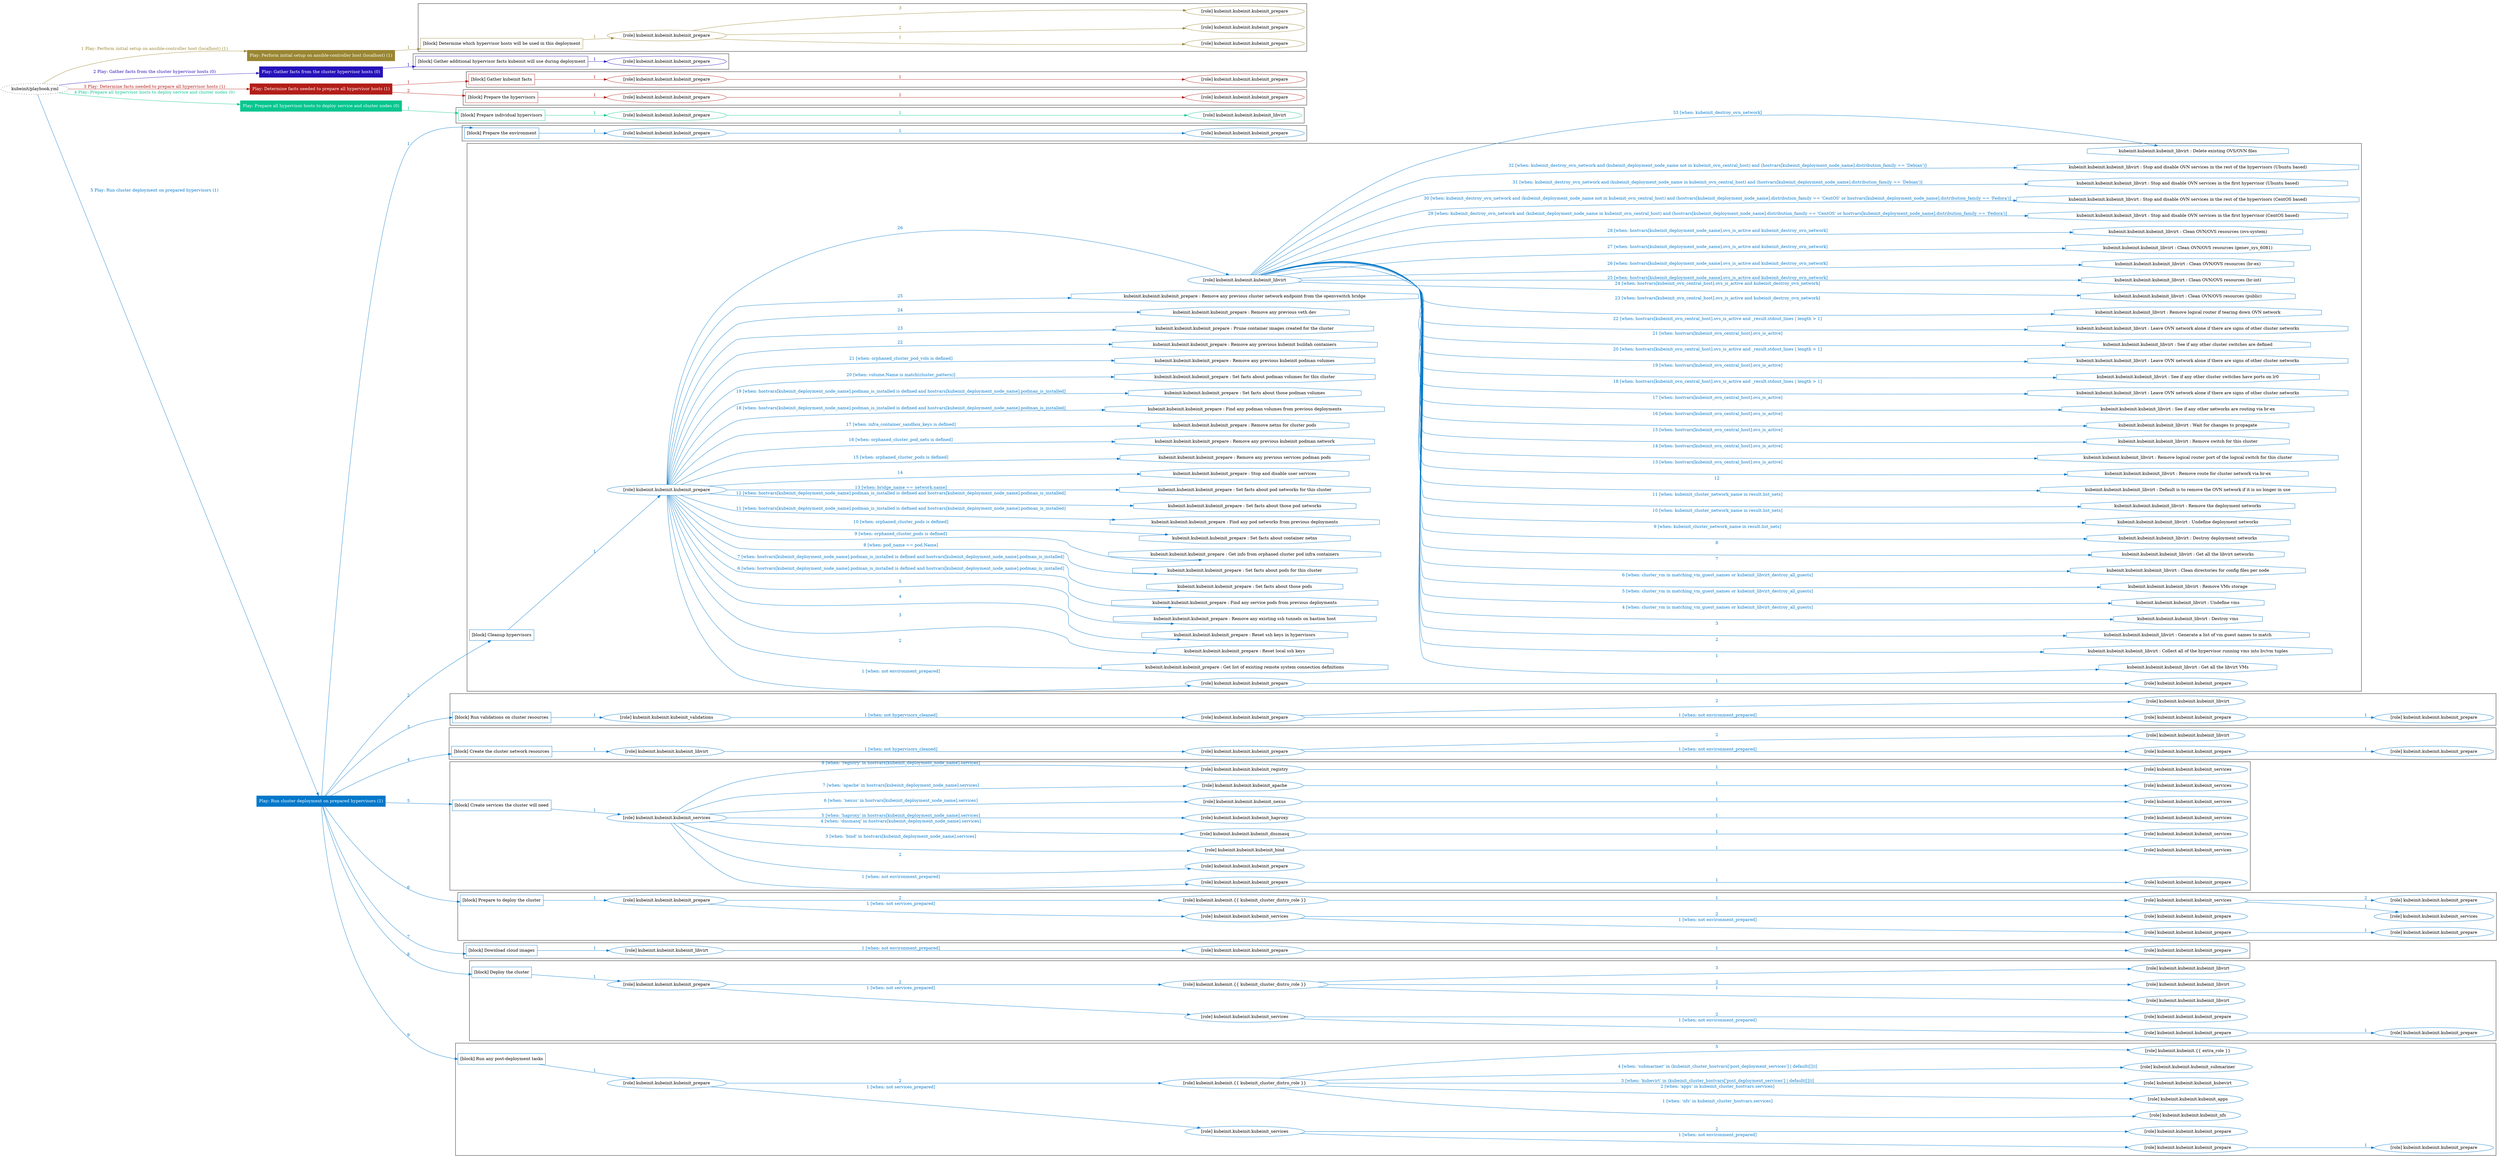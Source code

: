 digraph {
	graph [concentrate=true ordering=in rankdir=LR ratio=fill]
	edge [esep=5 sep=10]
	"kubeinit/playbook.yml" [URL="/home/runner/work/kubeinit/kubeinit/kubeinit/playbook.yml" id=playbook_50493250 style=dotted]
	"kubeinit/playbook.yml" -> play_c6385be0 [label="1 Play: Perform initial setup on ansible-controller host (localhost) (1)" color="#9a8632" fontcolor="#9a8632" id=edge_playbook_50493250_play_c6385be0 labeltooltip="1 Play: Perform initial setup on ansible-controller host (localhost) (1)" tooltip="1 Play: Perform initial setup on ansible-controller host (localhost) (1)"]
	subgraph "Play: Perform initial setup on ansible-controller host (localhost) (1)" {
		play_c6385be0 [label="Play: Perform initial setup on ansible-controller host (localhost) (1)" URL="/home/runner/work/kubeinit/kubeinit/kubeinit/playbook.yml" color="#9a8632" fontcolor="#ffffff" id=play_c6385be0 shape=box style=filled tooltip=localhost]
		play_c6385be0 -> block_3f4028a4 [label=1 color="#9a8632" fontcolor="#9a8632" id=edge_1_play_c6385be0_block_3f4028a4 labeltooltip=1 tooltip=1]
		subgraph cluster_block_3f4028a4 {
			block_3f4028a4 [label="[block] Determine which hypervisor hosts will be used in this deployment" URL="/home/runner/work/kubeinit/kubeinit/kubeinit/playbook.yml" color="#9a8632" id=block_3f4028a4 labeltooltip="Determine which hypervisor hosts will be used in this deployment" shape=box tooltip="Determine which hypervisor hosts will be used in this deployment"]
			block_3f4028a4 -> role_07f5f80c [label="1 " color="#9a8632" fontcolor="#9a8632" id=edge_1_block_3f4028a4_role_07f5f80c labeltooltip="1 " tooltip="1 "]
			subgraph "kubeinit.kubeinit.kubeinit_prepare" {
				role_07f5f80c [label="[role] kubeinit.kubeinit.kubeinit_prepare" URL="/home/runner/work/kubeinit/kubeinit/kubeinit/playbook.yml" color="#9a8632" id=role_07f5f80c tooltip="kubeinit.kubeinit.kubeinit_prepare"]
				role_07f5f80c -> role_e3a76d01 [label="1 " color="#9a8632" fontcolor="#9a8632" id=edge_1_role_07f5f80c_role_e3a76d01 labeltooltip="1 " tooltip="1 "]
				subgraph "kubeinit.kubeinit.kubeinit_prepare" {
					role_e3a76d01 [label="[role] kubeinit.kubeinit.kubeinit_prepare" URL="/home/runner/.ansible/collections/ansible_collections/kubeinit/kubeinit/roles/kubeinit_prepare/tasks/build_hypervisors_group.yml" color="#9a8632" id=role_e3a76d01 tooltip="kubeinit.kubeinit.kubeinit_prepare"]
				}
				role_07f5f80c -> role_c3f0ed34 [label="2 " color="#9a8632" fontcolor="#9a8632" id=edge_2_role_07f5f80c_role_c3f0ed34 labeltooltip="2 " tooltip="2 "]
				subgraph "kubeinit.kubeinit.kubeinit_prepare" {
					role_c3f0ed34 [label="[role] kubeinit.kubeinit.kubeinit_prepare" URL="/home/runner/.ansible/collections/ansible_collections/kubeinit/kubeinit/roles/kubeinit_prepare/tasks/build_hypervisors_group.yml" color="#9a8632" id=role_c3f0ed34 tooltip="kubeinit.kubeinit.kubeinit_prepare"]
				}
				role_07f5f80c -> role_9b0bc348 [label="3 " color="#9a8632" fontcolor="#9a8632" id=edge_3_role_07f5f80c_role_9b0bc348 labeltooltip="3 " tooltip="3 "]
				subgraph "kubeinit.kubeinit.kubeinit_prepare" {
					role_9b0bc348 [label="[role] kubeinit.kubeinit.kubeinit_prepare" URL="/home/runner/.ansible/collections/ansible_collections/kubeinit/kubeinit/roles/kubeinit_prepare/tasks/build_hypervisors_group.yml" color="#9a8632" id=role_9b0bc348 tooltip="kubeinit.kubeinit.kubeinit_prepare"]
				}
			}
		}
	}
	"kubeinit/playbook.yml" -> play_8148ebe4 [label="2 Play: Gather facts from the cluster hypervisor hosts (0)" color="#2612ba" fontcolor="#2612ba" id=edge_playbook_50493250_play_8148ebe4 labeltooltip="2 Play: Gather facts from the cluster hypervisor hosts (0)" tooltip="2 Play: Gather facts from the cluster hypervisor hosts (0)"]
	subgraph "Play: Gather facts from the cluster hypervisor hosts (0)" {
		play_8148ebe4 [label="Play: Gather facts from the cluster hypervisor hosts (0)" URL="/home/runner/work/kubeinit/kubeinit/kubeinit/playbook.yml" color="#2612ba" fontcolor="#ffffff" id=play_8148ebe4 shape=box style=filled tooltip="Play: Gather facts from the cluster hypervisor hosts (0)"]
		play_8148ebe4 -> block_14d8fbf4 [label=1 color="#2612ba" fontcolor="#2612ba" id=edge_1_play_8148ebe4_block_14d8fbf4 labeltooltip=1 tooltip=1]
		subgraph cluster_block_14d8fbf4 {
			block_14d8fbf4 [label="[block] Gather additional hypervisor facts kubeinit will use during deployment" URL="/home/runner/work/kubeinit/kubeinit/kubeinit/playbook.yml" color="#2612ba" id=block_14d8fbf4 labeltooltip="Gather additional hypervisor facts kubeinit will use during deployment" shape=box tooltip="Gather additional hypervisor facts kubeinit will use during deployment"]
			block_14d8fbf4 -> role_34987e6a [label="1 " color="#2612ba" fontcolor="#2612ba" id=edge_1_block_14d8fbf4_role_34987e6a labeltooltip="1 " tooltip="1 "]
			subgraph "kubeinit.kubeinit.kubeinit_prepare" {
				role_34987e6a [label="[role] kubeinit.kubeinit.kubeinit_prepare" URL="/home/runner/work/kubeinit/kubeinit/kubeinit/playbook.yml" color="#2612ba" id=role_34987e6a tooltip="kubeinit.kubeinit.kubeinit_prepare"]
			}
		}
	}
	"kubeinit/playbook.yml" -> play_7f677967 [label="3 Play: Determine facts needed to prepare all hypervisor hosts (1)" color="#b31e19" fontcolor="#b31e19" id=edge_playbook_50493250_play_7f677967 labeltooltip="3 Play: Determine facts needed to prepare all hypervisor hosts (1)" tooltip="3 Play: Determine facts needed to prepare all hypervisor hosts (1)"]
	subgraph "Play: Determine facts needed to prepare all hypervisor hosts (1)" {
		play_7f677967 [label="Play: Determine facts needed to prepare all hypervisor hosts (1)" URL="/home/runner/work/kubeinit/kubeinit/kubeinit/playbook.yml" color="#b31e19" fontcolor="#ffffff" id=play_7f677967 shape=box style=filled tooltip=localhost]
		play_7f677967 -> block_ffabffca [label=1 color="#b31e19" fontcolor="#b31e19" id=edge_1_play_7f677967_block_ffabffca labeltooltip=1 tooltip=1]
		subgraph cluster_block_ffabffca {
			block_ffabffca [label="[block] Gather kubeinit facts" URL="/home/runner/work/kubeinit/kubeinit/kubeinit/playbook.yml" color="#b31e19" id=block_ffabffca labeltooltip="Gather kubeinit facts" shape=box tooltip="Gather kubeinit facts"]
			block_ffabffca -> role_3ca73210 [label="1 " color="#b31e19" fontcolor="#b31e19" id=edge_1_block_ffabffca_role_3ca73210 labeltooltip="1 " tooltip="1 "]
			subgraph "kubeinit.kubeinit.kubeinit_prepare" {
				role_3ca73210 [label="[role] kubeinit.kubeinit.kubeinit_prepare" URL="/home/runner/work/kubeinit/kubeinit/kubeinit/playbook.yml" color="#b31e19" id=role_3ca73210 tooltip="kubeinit.kubeinit.kubeinit_prepare"]
				role_3ca73210 -> role_abd3e428 [label="1 " color="#b31e19" fontcolor="#b31e19" id=edge_1_role_3ca73210_role_abd3e428 labeltooltip="1 " tooltip="1 "]
				subgraph "kubeinit.kubeinit.kubeinit_prepare" {
					role_abd3e428 [label="[role] kubeinit.kubeinit.kubeinit_prepare" URL="/home/runner/.ansible/collections/ansible_collections/kubeinit/kubeinit/roles/kubeinit_prepare/tasks/gather_kubeinit_facts.yml" color="#b31e19" id=role_abd3e428 tooltip="kubeinit.kubeinit.kubeinit_prepare"]
				}
			}
		}
		play_7f677967 -> block_eb338e81 [label=2 color="#b31e19" fontcolor="#b31e19" id=edge_2_play_7f677967_block_eb338e81 labeltooltip=2 tooltip=2]
		subgraph cluster_block_eb338e81 {
			block_eb338e81 [label="[block] Prepare the hypervisors" URL="/home/runner/work/kubeinit/kubeinit/kubeinit/playbook.yml" color="#b31e19" id=block_eb338e81 labeltooltip="Prepare the hypervisors" shape=box tooltip="Prepare the hypervisors"]
			block_eb338e81 -> role_f9b7bef9 [label="1 " color="#b31e19" fontcolor="#b31e19" id=edge_1_block_eb338e81_role_f9b7bef9 labeltooltip="1 " tooltip="1 "]
			subgraph "kubeinit.kubeinit.kubeinit_prepare" {
				role_f9b7bef9 [label="[role] kubeinit.kubeinit.kubeinit_prepare" URL="/home/runner/work/kubeinit/kubeinit/kubeinit/playbook.yml" color="#b31e19" id=role_f9b7bef9 tooltip="kubeinit.kubeinit.kubeinit_prepare"]
				role_f9b7bef9 -> role_5caa13f6 [label="1 " color="#b31e19" fontcolor="#b31e19" id=edge_1_role_f9b7bef9_role_5caa13f6 labeltooltip="1 " tooltip="1 "]
				subgraph "kubeinit.kubeinit.kubeinit_prepare" {
					role_5caa13f6 [label="[role] kubeinit.kubeinit.kubeinit_prepare" URL="/home/runner/.ansible/collections/ansible_collections/kubeinit/kubeinit/roles/kubeinit_prepare/tasks/gather_kubeinit_facts.yml" color="#b31e19" id=role_5caa13f6 tooltip="kubeinit.kubeinit.kubeinit_prepare"]
				}
			}
		}
	}
	"kubeinit/playbook.yml" -> play_4aec965d [label="4 Play: Prepare all hypervisor hosts to deploy service and cluster nodes (0)" color="#06c68e" fontcolor="#06c68e" id=edge_playbook_50493250_play_4aec965d labeltooltip="4 Play: Prepare all hypervisor hosts to deploy service and cluster nodes (0)" tooltip="4 Play: Prepare all hypervisor hosts to deploy service and cluster nodes (0)"]
	subgraph "Play: Prepare all hypervisor hosts to deploy service and cluster nodes (0)" {
		play_4aec965d [label="Play: Prepare all hypervisor hosts to deploy service and cluster nodes (0)" URL="/home/runner/work/kubeinit/kubeinit/kubeinit/playbook.yml" color="#06c68e" fontcolor="#ffffff" id=play_4aec965d shape=box style=filled tooltip="Play: Prepare all hypervisor hosts to deploy service and cluster nodes (0)"]
		play_4aec965d -> block_2b0590ab [label=1 color="#06c68e" fontcolor="#06c68e" id=edge_1_play_4aec965d_block_2b0590ab labeltooltip=1 tooltip=1]
		subgraph cluster_block_2b0590ab {
			block_2b0590ab [label="[block] Prepare individual hypervisors" URL="/home/runner/work/kubeinit/kubeinit/kubeinit/playbook.yml" color="#06c68e" id=block_2b0590ab labeltooltip="Prepare individual hypervisors" shape=box tooltip="Prepare individual hypervisors"]
			block_2b0590ab -> role_a09a1322 [label="1 " color="#06c68e" fontcolor="#06c68e" id=edge_1_block_2b0590ab_role_a09a1322 labeltooltip="1 " tooltip="1 "]
			subgraph "kubeinit.kubeinit.kubeinit_prepare" {
				role_a09a1322 [label="[role] kubeinit.kubeinit.kubeinit_prepare" URL="/home/runner/work/kubeinit/kubeinit/kubeinit/playbook.yml" color="#06c68e" id=role_a09a1322 tooltip="kubeinit.kubeinit.kubeinit_prepare"]
				role_a09a1322 -> role_512a6b98 [label="1 " color="#06c68e" fontcolor="#06c68e" id=edge_1_role_a09a1322_role_512a6b98 labeltooltip="1 " tooltip="1 "]
				subgraph "kubeinit.kubeinit.kubeinit_libvirt" {
					role_512a6b98 [label="[role] kubeinit.kubeinit.kubeinit_libvirt" URL="/home/runner/.ansible/collections/ansible_collections/kubeinit/kubeinit/roles/kubeinit_prepare/tasks/prepare_hypervisor.yml" color="#06c68e" id=role_512a6b98 tooltip="kubeinit.kubeinit.kubeinit_libvirt"]
				}
			}
		}
	}
	"kubeinit/playbook.yml" -> play_f80bd181 [label="5 Play: Run cluster deployment on prepared hypervisors (1)" color="#0278ca" fontcolor="#0278ca" id=edge_playbook_50493250_play_f80bd181 labeltooltip="5 Play: Run cluster deployment on prepared hypervisors (1)" tooltip="5 Play: Run cluster deployment on prepared hypervisors (1)"]
	subgraph "Play: Run cluster deployment on prepared hypervisors (1)" {
		play_f80bd181 [label="Play: Run cluster deployment on prepared hypervisors (1)" URL="/home/runner/work/kubeinit/kubeinit/kubeinit/playbook.yml" color="#0278ca" fontcolor="#ffffff" id=play_f80bd181 shape=box style=filled tooltip=localhost]
		play_f80bd181 -> block_b45b2ef6 [label=1 color="#0278ca" fontcolor="#0278ca" id=edge_1_play_f80bd181_block_b45b2ef6 labeltooltip=1 tooltip=1]
		subgraph cluster_block_b45b2ef6 {
			block_b45b2ef6 [label="[block] Prepare the environment" URL="/home/runner/work/kubeinit/kubeinit/kubeinit/playbook.yml" color="#0278ca" id=block_b45b2ef6 labeltooltip="Prepare the environment" shape=box tooltip="Prepare the environment"]
			block_b45b2ef6 -> role_bdd70ce6 [label="1 " color="#0278ca" fontcolor="#0278ca" id=edge_1_block_b45b2ef6_role_bdd70ce6 labeltooltip="1 " tooltip="1 "]
			subgraph "kubeinit.kubeinit.kubeinit_prepare" {
				role_bdd70ce6 [label="[role] kubeinit.kubeinit.kubeinit_prepare" URL="/home/runner/work/kubeinit/kubeinit/kubeinit/playbook.yml" color="#0278ca" id=role_bdd70ce6 tooltip="kubeinit.kubeinit.kubeinit_prepare"]
				role_bdd70ce6 -> role_8a7d4d0e [label="1 " color="#0278ca" fontcolor="#0278ca" id=edge_1_role_bdd70ce6_role_8a7d4d0e labeltooltip="1 " tooltip="1 "]
				subgraph "kubeinit.kubeinit.kubeinit_prepare" {
					role_8a7d4d0e [label="[role] kubeinit.kubeinit.kubeinit_prepare" URL="/home/runner/.ansible/collections/ansible_collections/kubeinit/kubeinit/roles/kubeinit_prepare/tasks/gather_kubeinit_facts.yml" color="#0278ca" id=role_8a7d4d0e tooltip="kubeinit.kubeinit.kubeinit_prepare"]
				}
			}
		}
		play_f80bd181 -> block_fc5ce686 [label=2 color="#0278ca" fontcolor="#0278ca" id=edge_2_play_f80bd181_block_fc5ce686 labeltooltip=2 tooltip=2]
		subgraph cluster_block_fc5ce686 {
			block_fc5ce686 [label="[block] Cleanup hypervisors" URL="/home/runner/work/kubeinit/kubeinit/kubeinit/playbook.yml" color="#0278ca" id=block_fc5ce686 labeltooltip="Cleanup hypervisors" shape=box tooltip="Cleanup hypervisors"]
			block_fc5ce686 -> role_d28298f9 [label="1 " color="#0278ca" fontcolor="#0278ca" id=edge_1_block_fc5ce686_role_d28298f9 labeltooltip="1 " tooltip="1 "]
			subgraph "kubeinit.kubeinit.kubeinit_prepare" {
				role_d28298f9 [label="[role] kubeinit.kubeinit.kubeinit_prepare" URL="/home/runner/work/kubeinit/kubeinit/kubeinit/playbook.yml" color="#0278ca" id=role_d28298f9 tooltip="kubeinit.kubeinit.kubeinit_prepare"]
				role_d28298f9 -> role_c16d1fcc [label="1 [when: not environment_prepared]" color="#0278ca" fontcolor="#0278ca" id=edge_1_role_d28298f9_role_c16d1fcc labeltooltip="1 [when: not environment_prepared]" tooltip="1 [when: not environment_prepared]"]
				subgraph "kubeinit.kubeinit.kubeinit_prepare" {
					role_c16d1fcc [label="[role] kubeinit.kubeinit.kubeinit_prepare" URL="/home/runner/.ansible/collections/ansible_collections/kubeinit/kubeinit/roles/kubeinit_prepare/tasks/cleanup_hypervisors.yml" color="#0278ca" id=role_c16d1fcc tooltip="kubeinit.kubeinit.kubeinit_prepare"]
					role_c16d1fcc -> role_6470035c [label="1 " color="#0278ca" fontcolor="#0278ca" id=edge_1_role_c16d1fcc_role_6470035c labeltooltip="1 " tooltip="1 "]
					subgraph "kubeinit.kubeinit.kubeinit_prepare" {
						role_6470035c [label="[role] kubeinit.kubeinit.kubeinit_prepare" URL="/home/runner/.ansible/collections/ansible_collections/kubeinit/kubeinit/roles/kubeinit_prepare/tasks/gather_kubeinit_facts.yml" color="#0278ca" id=role_6470035c tooltip="kubeinit.kubeinit.kubeinit_prepare"]
					}
				}
				task_6ad6bb99 [label="kubeinit.kubeinit.kubeinit_prepare : Get list of existing remote system connection definitions" URL="/home/runner/.ansible/collections/ansible_collections/kubeinit/kubeinit/roles/kubeinit_prepare/tasks/cleanup_hypervisors.yml" color="#0278ca" id=task_6ad6bb99 shape=octagon tooltip="kubeinit.kubeinit.kubeinit_prepare : Get list of existing remote system connection definitions"]
				role_d28298f9 -> task_6ad6bb99 [label="2 " color="#0278ca" fontcolor="#0278ca" id=edge_2_role_d28298f9_task_6ad6bb99 labeltooltip="2 " tooltip="2 "]
				task_e544def6 [label="kubeinit.kubeinit.kubeinit_prepare : Reset local ssh keys" URL="/home/runner/.ansible/collections/ansible_collections/kubeinit/kubeinit/roles/kubeinit_prepare/tasks/cleanup_hypervisors.yml" color="#0278ca" id=task_e544def6 shape=octagon tooltip="kubeinit.kubeinit.kubeinit_prepare : Reset local ssh keys"]
				role_d28298f9 -> task_e544def6 [label="3 " color="#0278ca" fontcolor="#0278ca" id=edge_3_role_d28298f9_task_e544def6 labeltooltip="3 " tooltip="3 "]
				task_a7a86d44 [label="kubeinit.kubeinit.kubeinit_prepare : Reset ssh keys in hypervisors" URL="/home/runner/.ansible/collections/ansible_collections/kubeinit/kubeinit/roles/kubeinit_prepare/tasks/cleanup_hypervisors.yml" color="#0278ca" id=task_a7a86d44 shape=octagon tooltip="kubeinit.kubeinit.kubeinit_prepare : Reset ssh keys in hypervisors"]
				role_d28298f9 -> task_a7a86d44 [label="4 " color="#0278ca" fontcolor="#0278ca" id=edge_4_role_d28298f9_task_a7a86d44 labeltooltip="4 " tooltip="4 "]
				task_4682be01 [label="kubeinit.kubeinit.kubeinit_prepare : Remove any existing ssh tunnels on bastion host" URL="/home/runner/.ansible/collections/ansible_collections/kubeinit/kubeinit/roles/kubeinit_prepare/tasks/cleanup_hypervisors.yml" color="#0278ca" id=task_4682be01 shape=octagon tooltip="kubeinit.kubeinit.kubeinit_prepare : Remove any existing ssh tunnels on bastion host"]
				role_d28298f9 -> task_4682be01 [label="5 " color="#0278ca" fontcolor="#0278ca" id=edge_5_role_d28298f9_task_4682be01 labeltooltip="5 " tooltip="5 "]
				task_5d20373c [label="kubeinit.kubeinit.kubeinit_prepare : Find any service pods from previous deployments" URL="/home/runner/.ansible/collections/ansible_collections/kubeinit/kubeinit/roles/kubeinit_prepare/tasks/cleanup_hypervisors.yml" color="#0278ca" id=task_5d20373c shape=octagon tooltip="kubeinit.kubeinit.kubeinit_prepare : Find any service pods from previous deployments"]
				role_d28298f9 -> task_5d20373c [label="6 [when: hostvars[kubeinit_deployment_node_name].podman_is_installed is defined and hostvars[kubeinit_deployment_node_name].podman_is_installed]" color="#0278ca" fontcolor="#0278ca" id=edge_6_role_d28298f9_task_5d20373c labeltooltip="6 [when: hostvars[kubeinit_deployment_node_name].podman_is_installed is defined and hostvars[kubeinit_deployment_node_name].podman_is_installed]" tooltip="6 [when: hostvars[kubeinit_deployment_node_name].podman_is_installed is defined and hostvars[kubeinit_deployment_node_name].podman_is_installed]"]
				task_a85a1e93 [label="kubeinit.kubeinit.kubeinit_prepare : Set facts about those pods" URL="/home/runner/.ansible/collections/ansible_collections/kubeinit/kubeinit/roles/kubeinit_prepare/tasks/cleanup_hypervisors.yml" color="#0278ca" id=task_a85a1e93 shape=octagon tooltip="kubeinit.kubeinit.kubeinit_prepare : Set facts about those pods"]
				role_d28298f9 -> task_a85a1e93 [label="7 [when: hostvars[kubeinit_deployment_node_name].podman_is_installed is defined and hostvars[kubeinit_deployment_node_name].podman_is_installed]" color="#0278ca" fontcolor="#0278ca" id=edge_7_role_d28298f9_task_a85a1e93 labeltooltip="7 [when: hostvars[kubeinit_deployment_node_name].podman_is_installed is defined and hostvars[kubeinit_deployment_node_name].podman_is_installed]" tooltip="7 [when: hostvars[kubeinit_deployment_node_name].podman_is_installed is defined and hostvars[kubeinit_deployment_node_name].podman_is_installed]"]
				task_0e085590 [label="kubeinit.kubeinit.kubeinit_prepare : Set facts about pods for this cluster" URL="/home/runner/.ansible/collections/ansible_collections/kubeinit/kubeinit/roles/kubeinit_prepare/tasks/cleanup_hypervisors.yml" color="#0278ca" id=task_0e085590 shape=octagon tooltip="kubeinit.kubeinit.kubeinit_prepare : Set facts about pods for this cluster"]
				role_d28298f9 -> task_0e085590 [label="8 [when: pod_name == pod.Name]" color="#0278ca" fontcolor="#0278ca" id=edge_8_role_d28298f9_task_0e085590 labeltooltip="8 [when: pod_name == pod.Name]" tooltip="8 [when: pod_name == pod.Name]"]
				task_288ffc1a [label="kubeinit.kubeinit.kubeinit_prepare : Get info from orphaned cluster pod infra containers" URL="/home/runner/.ansible/collections/ansible_collections/kubeinit/kubeinit/roles/kubeinit_prepare/tasks/cleanup_hypervisors.yml" color="#0278ca" id=task_288ffc1a shape=octagon tooltip="kubeinit.kubeinit.kubeinit_prepare : Get info from orphaned cluster pod infra containers"]
				role_d28298f9 -> task_288ffc1a [label="9 [when: orphaned_cluster_pods is defined]" color="#0278ca" fontcolor="#0278ca" id=edge_9_role_d28298f9_task_288ffc1a labeltooltip="9 [when: orphaned_cluster_pods is defined]" tooltip="9 [when: orphaned_cluster_pods is defined]"]
				task_4d508a2d [label="kubeinit.kubeinit.kubeinit_prepare : Set facts about container netns" URL="/home/runner/.ansible/collections/ansible_collections/kubeinit/kubeinit/roles/kubeinit_prepare/tasks/cleanup_hypervisors.yml" color="#0278ca" id=task_4d508a2d shape=octagon tooltip="kubeinit.kubeinit.kubeinit_prepare : Set facts about container netns"]
				role_d28298f9 -> task_4d508a2d [label="10 [when: orphaned_cluster_pods is defined]" color="#0278ca" fontcolor="#0278ca" id=edge_10_role_d28298f9_task_4d508a2d labeltooltip="10 [when: orphaned_cluster_pods is defined]" tooltip="10 [when: orphaned_cluster_pods is defined]"]
				task_a22b54d9 [label="kubeinit.kubeinit.kubeinit_prepare : Find any pod networks from previous deployments" URL="/home/runner/.ansible/collections/ansible_collections/kubeinit/kubeinit/roles/kubeinit_prepare/tasks/cleanup_hypervisors.yml" color="#0278ca" id=task_a22b54d9 shape=octagon tooltip="kubeinit.kubeinit.kubeinit_prepare : Find any pod networks from previous deployments"]
				role_d28298f9 -> task_a22b54d9 [label="11 [when: hostvars[kubeinit_deployment_node_name].podman_is_installed is defined and hostvars[kubeinit_deployment_node_name].podman_is_installed]" color="#0278ca" fontcolor="#0278ca" id=edge_11_role_d28298f9_task_a22b54d9 labeltooltip="11 [when: hostvars[kubeinit_deployment_node_name].podman_is_installed is defined and hostvars[kubeinit_deployment_node_name].podman_is_installed]" tooltip="11 [when: hostvars[kubeinit_deployment_node_name].podman_is_installed is defined and hostvars[kubeinit_deployment_node_name].podman_is_installed]"]
				task_e154c4a3 [label="kubeinit.kubeinit.kubeinit_prepare : Set facts about those pod networks" URL="/home/runner/.ansible/collections/ansible_collections/kubeinit/kubeinit/roles/kubeinit_prepare/tasks/cleanup_hypervisors.yml" color="#0278ca" id=task_e154c4a3 shape=octagon tooltip="kubeinit.kubeinit.kubeinit_prepare : Set facts about those pod networks"]
				role_d28298f9 -> task_e154c4a3 [label="12 [when: hostvars[kubeinit_deployment_node_name].podman_is_installed is defined and hostvars[kubeinit_deployment_node_name].podman_is_installed]" color="#0278ca" fontcolor="#0278ca" id=edge_12_role_d28298f9_task_e154c4a3 labeltooltip="12 [when: hostvars[kubeinit_deployment_node_name].podman_is_installed is defined and hostvars[kubeinit_deployment_node_name].podman_is_installed]" tooltip="12 [when: hostvars[kubeinit_deployment_node_name].podman_is_installed is defined and hostvars[kubeinit_deployment_node_name].podman_is_installed]"]
				task_ff2a5f15 [label="kubeinit.kubeinit.kubeinit_prepare : Set facts about pod networks for this cluster" URL="/home/runner/.ansible/collections/ansible_collections/kubeinit/kubeinit/roles/kubeinit_prepare/tasks/cleanup_hypervisors.yml" color="#0278ca" id=task_ff2a5f15 shape=octagon tooltip="kubeinit.kubeinit.kubeinit_prepare : Set facts about pod networks for this cluster"]
				role_d28298f9 -> task_ff2a5f15 [label="13 [when: bridge_name == network.name]" color="#0278ca" fontcolor="#0278ca" id=edge_13_role_d28298f9_task_ff2a5f15 labeltooltip="13 [when: bridge_name == network.name]" tooltip="13 [when: bridge_name == network.name]"]
				task_3f6a930b [label="kubeinit.kubeinit.kubeinit_prepare : Stop and disable user services" URL="/home/runner/.ansible/collections/ansible_collections/kubeinit/kubeinit/roles/kubeinit_prepare/tasks/cleanup_hypervisors.yml" color="#0278ca" id=task_3f6a930b shape=octagon tooltip="kubeinit.kubeinit.kubeinit_prepare : Stop and disable user services"]
				role_d28298f9 -> task_3f6a930b [label="14 " color="#0278ca" fontcolor="#0278ca" id=edge_14_role_d28298f9_task_3f6a930b labeltooltip="14 " tooltip="14 "]
				task_e54c75bd [label="kubeinit.kubeinit.kubeinit_prepare : Remove any previous services podman pods" URL="/home/runner/.ansible/collections/ansible_collections/kubeinit/kubeinit/roles/kubeinit_prepare/tasks/cleanup_hypervisors.yml" color="#0278ca" id=task_e54c75bd shape=octagon tooltip="kubeinit.kubeinit.kubeinit_prepare : Remove any previous services podman pods"]
				role_d28298f9 -> task_e54c75bd [label="15 [when: orphaned_cluster_pods is defined]" color="#0278ca" fontcolor="#0278ca" id=edge_15_role_d28298f9_task_e54c75bd labeltooltip="15 [when: orphaned_cluster_pods is defined]" tooltip="15 [when: orphaned_cluster_pods is defined]"]
				task_a0fbdee8 [label="kubeinit.kubeinit.kubeinit_prepare : Remove any previous kubeinit podman network" URL="/home/runner/.ansible/collections/ansible_collections/kubeinit/kubeinit/roles/kubeinit_prepare/tasks/cleanup_hypervisors.yml" color="#0278ca" id=task_a0fbdee8 shape=octagon tooltip="kubeinit.kubeinit.kubeinit_prepare : Remove any previous kubeinit podman network"]
				role_d28298f9 -> task_a0fbdee8 [label="16 [when: orphaned_cluster_pod_nets is defined]" color="#0278ca" fontcolor="#0278ca" id=edge_16_role_d28298f9_task_a0fbdee8 labeltooltip="16 [when: orphaned_cluster_pod_nets is defined]" tooltip="16 [when: orphaned_cluster_pod_nets is defined]"]
				task_232e122a [label="kubeinit.kubeinit.kubeinit_prepare : Remove netns for cluster pods" URL="/home/runner/.ansible/collections/ansible_collections/kubeinit/kubeinit/roles/kubeinit_prepare/tasks/cleanup_hypervisors.yml" color="#0278ca" id=task_232e122a shape=octagon tooltip="kubeinit.kubeinit.kubeinit_prepare : Remove netns for cluster pods"]
				role_d28298f9 -> task_232e122a [label="17 [when: infra_container_sandbox_keys is defined]" color="#0278ca" fontcolor="#0278ca" id=edge_17_role_d28298f9_task_232e122a labeltooltip="17 [when: infra_container_sandbox_keys is defined]" tooltip="17 [when: infra_container_sandbox_keys is defined]"]
				task_fd41bbb5 [label="kubeinit.kubeinit.kubeinit_prepare : Find any podman volumes from previous deployments" URL="/home/runner/.ansible/collections/ansible_collections/kubeinit/kubeinit/roles/kubeinit_prepare/tasks/cleanup_hypervisors.yml" color="#0278ca" id=task_fd41bbb5 shape=octagon tooltip="kubeinit.kubeinit.kubeinit_prepare : Find any podman volumes from previous deployments"]
				role_d28298f9 -> task_fd41bbb5 [label="18 [when: hostvars[kubeinit_deployment_node_name].podman_is_installed is defined and hostvars[kubeinit_deployment_node_name].podman_is_installed]" color="#0278ca" fontcolor="#0278ca" id=edge_18_role_d28298f9_task_fd41bbb5 labeltooltip="18 [when: hostvars[kubeinit_deployment_node_name].podman_is_installed is defined and hostvars[kubeinit_deployment_node_name].podman_is_installed]" tooltip="18 [when: hostvars[kubeinit_deployment_node_name].podman_is_installed is defined and hostvars[kubeinit_deployment_node_name].podman_is_installed]"]
				task_558fe706 [label="kubeinit.kubeinit.kubeinit_prepare : Set facts about those podman volumes" URL="/home/runner/.ansible/collections/ansible_collections/kubeinit/kubeinit/roles/kubeinit_prepare/tasks/cleanup_hypervisors.yml" color="#0278ca" id=task_558fe706 shape=octagon tooltip="kubeinit.kubeinit.kubeinit_prepare : Set facts about those podman volumes"]
				role_d28298f9 -> task_558fe706 [label="19 [when: hostvars[kubeinit_deployment_node_name].podman_is_installed is defined and hostvars[kubeinit_deployment_node_name].podman_is_installed]" color="#0278ca" fontcolor="#0278ca" id=edge_19_role_d28298f9_task_558fe706 labeltooltip="19 [when: hostvars[kubeinit_deployment_node_name].podman_is_installed is defined and hostvars[kubeinit_deployment_node_name].podman_is_installed]" tooltip="19 [when: hostvars[kubeinit_deployment_node_name].podman_is_installed is defined and hostvars[kubeinit_deployment_node_name].podman_is_installed]"]
				task_b809978c [label="kubeinit.kubeinit.kubeinit_prepare : Set facts about podman volumes for this cluster" URL="/home/runner/.ansible/collections/ansible_collections/kubeinit/kubeinit/roles/kubeinit_prepare/tasks/cleanup_hypervisors.yml" color="#0278ca" id=task_b809978c shape=octagon tooltip="kubeinit.kubeinit.kubeinit_prepare : Set facts about podman volumes for this cluster"]
				role_d28298f9 -> task_b809978c [label="20 [when: volume.Name is match(cluster_pattern)]" color="#0278ca" fontcolor="#0278ca" id=edge_20_role_d28298f9_task_b809978c labeltooltip="20 [when: volume.Name is match(cluster_pattern)]" tooltip="20 [when: volume.Name is match(cluster_pattern)]"]
				task_4dec6d59 [label="kubeinit.kubeinit.kubeinit_prepare : Remove any previous kubeinit podman volumes" URL="/home/runner/.ansible/collections/ansible_collections/kubeinit/kubeinit/roles/kubeinit_prepare/tasks/cleanup_hypervisors.yml" color="#0278ca" id=task_4dec6d59 shape=octagon tooltip="kubeinit.kubeinit.kubeinit_prepare : Remove any previous kubeinit podman volumes"]
				role_d28298f9 -> task_4dec6d59 [label="21 [when: orphaned_cluster_pod_vols is defined]" color="#0278ca" fontcolor="#0278ca" id=edge_21_role_d28298f9_task_4dec6d59 labeltooltip="21 [when: orphaned_cluster_pod_vols is defined]" tooltip="21 [when: orphaned_cluster_pod_vols is defined]"]
				task_bfe2638c [label="kubeinit.kubeinit.kubeinit_prepare : Remove any previous kubeinit buildah containers" URL="/home/runner/.ansible/collections/ansible_collections/kubeinit/kubeinit/roles/kubeinit_prepare/tasks/cleanup_hypervisors.yml" color="#0278ca" id=task_bfe2638c shape=octagon tooltip="kubeinit.kubeinit.kubeinit_prepare : Remove any previous kubeinit buildah containers"]
				role_d28298f9 -> task_bfe2638c [label="22 " color="#0278ca" fontcolor="#0278ca" id=edge_22_role_d28298f9_task_bfe2638c labeltooltip="22 " tooltip="22 "]
				task_49d8d08d [label="kubeinit.kubeinit.kubeinit_prepare : Prune container images created for the cluster" URL="/home/runner/.ansible/collections/ansible_collections/kubeinit/kubeinit/roles/kubeinit_prepare/tasks/cleanup_hypervisors.yml" color="#0278ca" id=task_49d8d08d shape=octagon tooltip="kubeinit.kubeinit.kubeinit_prepare : Prune container images created for the cluster"]
				role_d28298f9 -> task_49d8d08d [label="23 " color="#0278ca" fontcolor="#0278ca" id=edge_23_role_d28298f9_task_49d8d08d labeltooltip="23 " tooltip="23 "]
				task_ec7552c5 [label="kubeinit.kubeinit.kubeinit_prepare : Remove any previous veth dev" URL="/home/runner/.ansible/collections/ansible_collections/kubeinit/kubeinit/roles/kubeinit_prepare/tasks/cleanup_hypervisors.yml" color="#0278ca" id=task_ec7552c5 shape=octagon tooltip="kubeinit.kubeinit.kubeinit_prepare : Remove any previous veth dev"]
				role_d28298f9 -> task_ec7552c5 [label="24 " color="#0278ca" fontcolor="#0278ca" id=edge_24_role_d28298f9_task_ec7552c5 labeltooltip="24 " tooltip="24 "]
				task_5918c66f [label="kubeinit.kubeinit.kubeinit_prepare : Remove any previous cluster network endpoint from the openvswitch bridge" URL="/home/runner/.ansible/collections/ansible_collections/kubeinit/kubeinit/roles/kubeinit_prepare/tasks/cleanup_hypervisors.yml" color="#0278ca" id=task_5918c66f shape=octagon tooltip="kubeinit.kubeinit.kubeinit_prepare : Remove any previous cluster network endpoint from the openvswitch bridge"]
				role_d28298f9 -> task_5918c66f [label="25 " color="#0278ca" fontcolor="#0278ca" id=edge_25_role_d28298f9_task_5918c66f labeltooltip="25 " tooltip="25 "]
				role_d28298f9 -> role_68485fa8 [label="26 " color="#0278ca" fontcolor="#0278ca" id=edge_26_role_d28298f9_role_68485fa8 labeltooltip="26 " tooltip="26 "]
				subgraph "kubeinit.kubeinit.kubeinit_libvirt" {
					role_68485fa8 [label="[role] kubeinit.kubeinit.kubeinit_libvirt" URL="/home/runner/.ansible/collections/ansible_collections/kubeinit/kubeinit/roles/kubeinit_prepare/tasks/cleanup_hypervisors.yml" color="#0278ca" id=role_68485fa8 tooltip="kubeinit.kubeinit.kubeinit_libvirt"]
					task_577aac92 [label="kubeinit.kubeinit.kubeinit_libvirt : Get all the libvirt VMs" URL="/home/runner/.ansible/collections/ansible_collections/kubeinit/kubeinit/roles/kubeinit_libvirt/tasks/cleanup_libvirt.yml" color="#0278ca" id=task_577aac92 shape=octagon tooltip="kubeinit.kubeinit.kubeinit_libvirt : Get all the libvirt VMs"]
					role_68485fa8 -> task_577aac92 [label="1 " color="#0278ca" fontcolor="#0278ca" id=edge_1_role_68485fa8_task_577aac92 labeltooltip="1 " tooltip="1 "]
					task_75ab0b6c [label="kubeinit.kubeinit.kubeinit_libvirt : Collect all of the hypervisor running vms into hv/vm tuples" URL="/home/runner/.ansible/collections/ansible_collections/kubeinit/kubeinit/roles/kubeinit_libvirt/tasks/cleanup_libvirt.yml" color="#0278ca" id=task_75ab0b6c shape=octagon tooltip="kubeinit.kubeinit.kubeinit_libvirt : Collect all of the hypervisor running vms into hv/vm tuples"]
					role_68485fa8 -> task_75ab0b6c [label="2 " color="#0278ca" fontcolor="#0278ca" id=edge_2_role_68485fa8_task_75ab0b6c labeltooltip="2 " tooltip="2 "]
					task_705f7162 [label="kubeinit.kubeinit.kubeinit_libvirt : Generate a list of vm guest names to match" URL="/home/runner/.ansible/collections/ansible_collections/kubeinit/kubeinit/roles/kubeinit_libvirt/tasks/cleanup_libvirt.yml" color="#0278ca" id=task_705f7162 shape=octagon tooltip="kubeinit.kubeinit.kubeinit_libvirt : Generate a list of vm guest names to match"]
					role_68485fa8 -> task_705f7162 [label="3 " color="#0278ca" fontcolor="#0278ca" id=edge_3_role_68485fa8_task_705f7162 labeltooltip="3 " tooltip="3 "]
					task_6fe66ffb [label="kubeinit.kubeinit.kubeinit_libvirt : Destroy vms" URL="/home/runner/.ansible/collections/ansible_collections/kubeinit/kubeinit/roles/kubeinit_libvirt/tasks/cleanup_libvirt.yml" color="#0278ca" id=task_6fe66ffb shape=octagon tooltip="kubeinit.kubeinit.kubeinit_libvirt : Destroy vms"]
					role_68485fa8 -> task_6fe66ffb [label="4 [when: cluster_vm in matching_vm_guest_names or kubeinit_libvirt_destroy_all_guests]" color="#0278ca" fontcolor="#0278ca" id=edge_4_role_68485fa8_task_6fe66ffb labeltooltip="4 [when: cluster_vm in matching_vm_guest_names or kubeinit_libvirt_destroy_all_guests]" tooltip="4 [when: cluster_vm in matching_vm_guest_names or kubeinit_libvirt_destroy_all_guests]"]
					task_4c011047 [label="kubeinit.kubeinit.kubeinit_libvirt : Undefine vms" URL="/home/runner/.ansible/collections/ansible_collections/kubeinit/kubeinit/roles/kubeinit_libvirt/tasks/cleanup_libvirt.yml" color="#0278ca" id=task_4c011047 shape=octagon tooltip="kubeinit.kubeinit.kubeinit_libvirt : Undefine vms"]
					role_68485fa8 -> task_4c011047 [label="5 [when: cluster_vm in matching_vm_guest_names or kubeinit_libvirt_destroy_all_guests]" color="#0278ca" fontcolor="#0278ca" id=edge_5_role_68485fa8_task_4c011047 labeltooltip="5 [when: cluster_vm in matching_vm_guest_names or kubeinit_libvirt_destroy_all_guests]" tooltip="5 [when: cluster_vm in matching_vm_guest_names or kubeinit_libvirt_destroy_all_guests]"]
					task_f70fcb90 [label="kubeinit.kubeinit.kubeinit_libvirt : Remove VMs storage" URL="/home/runner/.ansible/collections/ansible_collections/kubeinit/kubeinit/roles/kubeinit_libvirt/tasks/cleanup_libvirt.yml" color="#0278ca" id=task_f70fcb90 shape=octagon tooltip="kubeinit.kubeinit.kubeinit_libvirt : Remove VMs storage"]
					role_68485fa8 -> task_f70fcb90 [label="6 [when: cluster_vm in matching_vm_guest_names or kubeinit_libvirt_destroy_all_guests]" color="#0278ca" fontcolor="#0278ca" id=edge_6_role_68485fa8_task_f70fcb90 labeltooltip="6 [when: cluster_vm in matching_vm_guest_names or kubeinit_libvirt_destroy_all_guests]" tooltip="6 [when: cluster_vm in matching_vm_guest_names or kubeinit_libvirt_destroy_all_guests]"]
					task_c56201f5 [label="kubeinit.kubeinit.kubeinit_libvirt : Clean directories for config files per node" URL="/home/runner/.ansible/collections/ansible_collections/kubeinit/kubeinit/roles/kubeinit_libvirt/tasks/cleanup_libvirt.yml" color="#0278ca" id=task_c56201f5 shape=octagon tooltip="kubeinit.kubeinit.kubeinit_libvirt : Clean directories for config files per node"]
					role_68485fa8 -> task_c56201f5 [label="7 " color="#0278ca" fontcolor="#0278ca" id=edge_7_role_68485fa8_task_c56201f5 labeltooltip="7 " tooltip="7 "]
					task_ea66ee66 [label="kubeinit.kubeinit.kubeinit_libvirt : Get all the libvirt networks" URL="/home/runner/.ansible/collections/ansible_collections/kubeinit/kubeinit/roles/kubeinit_libvirt/tasks/cleanup_libvirt.yml" color="#0278ca" id=task_ea66ee66 shape=octagon tooltip="kubeinit.kubeinit.kubeinit_libvirt : Get all the libvirt networks"]
					role_68485fa8 -> task_ea66ee66 [label="8 " color="#0278ca" fontcolor="#0278ca" id=edge_8_role_68485fa8_task_ea66ee66 labeltooltip="8 " tooltip="8 "]
					task_45b9b47f [label="kubeinit.kubeinit.kubeinit_libvirt : Destroy deployment networks" URL="/home/runner/.ansible/collections/ansible_collections/kubeinit/kubeinit/roles/kubeinit_libvirt/tasks/cleanup_libvirt.yml" color="#0278ca" id=task_45b9b47f shape=octagon tooltip="kubeinit.kubeinit.kubeinit_libvirt : Destroy deployment networks"]
					role_68485fa8 -> task_45b9b47f [label="9 [when: kubeinit_cluster_network_name in result.list_nets]" color="#0278ca" fontcolor="#0278ca" id=edge_9_role_68485fa8_task_45b9b47f labeltooltip="9 [when: kubeinit_cluster_network_name in result.list_nets]" tooltip="9 [when: kubeinit_cluster_network_name in result.list_nets]"]
					task_6705bf89 [label="kubeinit.kubeinit.kubeinit_libvirt : Undefine deployment networks" URL="/home/runner/.ansible/collections/ansible_collections/kubeinit/kubeinit/roles/kubeinit_libvirt/tasks/cleanup_libvirt.yml" color="#0278ca" id=task_6705bf89 shape=octagon tooltip="kubeinit.kubeinit.kubeinit_libvirt : Undefine deployment networks"]
					role_68485fa8 -> task_6705bf89 [label="10 [when: kubeinit_cluster_network_name in result.list_nets]" color="#0278ca" fontcolor="#0278ca" id=edge_10_role_68485fa8_task_6705bf89 labeltooltip="10 [when: kubeinit_cluster_network_name in result.list_nets]" tooltip="10 [when: kubeinit_cluster_network_name in result.list_nets]"]
					task_f3fe399b [label="kubeinit.kubeinit.kubeinit_libvirt : Remove the deployment networks" URL="/home/runner/.ansible/collections/ansible_collections/kubeinit/kubeinit/roles/kubeinit_libvirt/tasks/cleanup_libvirt.yml" color="#0278ca" id=task_f3fe399b shape=octagon tooltip="kubeinit.kubeinit.kubeinit_libvirt : Remove the deployment networks"]
					role_68485fa8 -> task_f3fe399b [label="11 [when: kubeinit_cluster_network_name in result.list_nets]" color="#0278ca" fontcolor="#0278ca" id=edge_11_role_68485fa8_task_f3fe399b labeltooltip="11 [when: kubeinit_cluster_network_name in result.list_nets]" tooltip="11 [when: kubeinit_cluster_network_name in result.list_nets]"]
					task_388bebec [label="kubeinit.kubeinit.kubeinit_libvirt : Default is to remove the OVN network if it is no longer in use" URL="/home/runner/.ansible/collections/ansible_collections/kubeinit/kubeinit/roles/kubeinit_libvirt/tasks/cleanup_libvirt.yml" color="#0278ca" id=task_388bebec shape=octagon tooltip="kubeinit.kubeinit.kubeinit_libvirt : Default is to remove the OVN network if it is no longer in use"]
					role_68485fa8 -> task_388bebec [label="12 " color="#0278ca" fontcolor="#0278ca" id=edge_12_role_68485fa8_task_388bebec labeltooltip="12 " tooltip="12 "]
					task_88370c47 [label="kubeinit.kubeinit.kubeinit_libvirt : Remove route for cluster network via br-ex" URL="/home/runner/.ansible/collections/ansible_collections/kubeinit/kubeinit/roles/kubeinit_libvirt/tasks/cleanup_libvirt.yml" color="#0278ca" id=task_88370c47 shape=octagon tooltip="kubeinit.kubeinit.kubeinit_libvirt : Remove route for cluster network via br-ex"]
					role_68485fa8 -> task_88370c47 [label="13 [when: hostvars[kubeinit_ovn_central_host].ovs_is_active]" color="#0278ca" fontcolor="#0278ca" id=edge_13_role_68485fa8_task_88370c47 labeltooltip="13 [when: hostvars[kubeinit_ovn_central_host].ovs_is_active]" tooltip="13 [when: hostvars[kubeinit_ovn_central_host].ovs_is_active]"]
					task_825ace5c [label="kubeinit.kubeinit.kubeinit_libvirt : Remove logical router port of the logical switch for this cluster" URL="/home/runner/.ansible/collections/ansible_collections/kubeinit/kubeinit/roles/kubeinit_libvirt/tasks/cleanup_libvirt.yml" color="#0278ca" id=task_825ace5c shape=octagon tooltip="kubeinit.kubeinit.kubeinit_libvirt : Remove logical router port of the logical switch for this cluster"]
					role_68485fa8 -> task_825ace5c [label="14 [when: hostvars[kubeinit_ovn_central_host].ovs_is_active]" color="#0278ca" fontcolor="#0278ca" id=edge_14_role_68485fa8_task_825ace5c labeltooltip="14 [when: hostvars[kubeinit_ovn_central_host].ovs_is_active]" tooltip="14 [when: hostvars[kubeinit_ovn_central_host].ovs_is_active]"]
					task_6083eee6 [label="kubeinit.kubeinit.kubeinit_libvirt : Remove switch for this cluster" URL="/home/runner/.ansible/collections/ansible_collections/kubeinit/kubeinit/roles/kubeinit_libvirt/tasks/cleanup_libvirt.yml" color="#0278ca" id=task_6083eee6 shape=octagon tooltip="kubeinit.kubeinit.kubeinit_libvirt : Remove switch for this cluster"]
					role_68485fa8 -> task_6083eee6 [label="15 [when: hostvars[kubeinit_ovn_central_host].ovs_is_active]" color="#0278ca" fontcolor="#0278ca" id=edge_15_role_68485fa8_task_6083eee6 labeltooltip="15 [when: hostvars[kubeinit_ovn_central_host].ovs_is_active]" tooltip="15 [when: hostvars[kubeinit_ovn_central_host].ovs_is_active]"]
					task_e7703351 [label="kubeinit.kubeinit.kubeinit_libvirt : Wait for changes to propagate" URL="/home/runner/.ansible/collections/ansible_collections/kubeinit/kubeinit/roles/kubeinit_libvirt/tasks/cleanup_libvirt.yml" color="#0278ca" id=task_e7703351 shape=octagon tooltip="kubeinit.kubeinit.kubeinit_libvirt : Wait for changes to propagate"]
					role_68485fa8 -> task_e7703351 [label="16 [when: hostvars[kubeinit_ovn_central_host].ovs_is_active]" color="#0278ca" fontcolor="#0278ca" id=edge_16_role_68485fa8_task_e7703351 labeltooltip="16 [when: hostvars[kubeinit_ovn_central_host].ovs_is_active]" tooltip="16 [when: hostvars[kubeinit_ovn_central_host].ovs_is_active]"]
					task_1637d7be [label="kubeinit.kubeinit.kubeinit_libvirt : See if any other networks are routing via br-ex" URL="/home/runner/.ansible/collections/ansible_collections/kubeinit/kubeinit/roles/kubeinit_libvirt/tasks/cleanup_libvirt.yml" color="#0278ca" id=task_1637d7be shape=octagon tooltip="kubeinit.kubeinit.kubeinit_libvirt : See if any other networks are routing via br-ex"]
					role_68485fa8 -> task_1637d7be [label="17 [when: hostvars[kubeinit_ovn_central_host].ovs_is_active]" color="#0278ca" fontcolor="#0278ca" id=edge_17_role_68485fa8_task_1637d7be labeltooltip="17 [when: hostvars[kubeinit_ovn_central_host].ovs_is_active]" tooltip="17 [when: hostvars[kubeinit_ovn_central_host].ovs_is_active]"]
					task_895c1931 [label="kubeinit.kubeinit.kubeinit_libvirt : Leave OVN network alone if there are signs of other cluster networks" URL="/home/runner/.ansible/collections/ansible_collections/kubeinit/kubeinit/roles/kubeinit_libvirt/tasks/cleanup_libvirt.yml" color="#0278ca" id=task_895c1931 shape=octagon tooltip="kubeinit.kubeinit.kubeinit_libvirt : Leave OVN network alone if there are signs of other cluster networks"]
					role_68485fa8 -> task_895c1931 [label="18 [when: hostvars[kubeinit_ovn_central_host].ovs_is_active and _result.stdout_lines | length > 1]" color="#0278ca" fontcolor="#0278ca" id=edge_18_role_68485fa8_task_895c1931 labeltooltip="18 [when: hostvars[kubeinit_ovn_central_host].ovs_is_active and _result.stdout_lines | length > 1]" tooltip="18 [when: hostvars[kubeinit_ovn_central_host].ovs_is_active and _result.stdout_lines | length > 1]"]
					task_3636b4ed [label="kubeinit.kubeinit.kubeinit_libvirt : See if any other cluster switches have ports on lr0" URL="/home/runner/.ansible/collections/ansible_collections/kubeinit/kubeinit/roles/kubeinit_libvirt/tasks/cleanup_libvirt.yml" color="#0278ca" id=task_3636b4ed shape=octagon tooltip="kubeinit.kubeinit.kubeinit_libvirt : See if any other cluster switches have ports on lr0"]
					role_68485fa8 -> task_3636b4ed [label="19 [when: hostvars[kubeinit_ovn_central_host].ovs_is_active]" color="#0278ca" fontcolor="#0278ca" id=edge_19_role_68485fa8_task_3636b4ed labeltooltip="19 [when: hostvars[kubeinit_ovn_central_host].ovs_is_active]" tooltip="19 [when: hostvars[kubeinit_ovn_central_host].ovs_is_active]"]
					task_34015cc0 [label="kubeinit.kubeinit.kubeinit_libvirt : Leave OVN network alone if there are signs of other cluster networks" URL="/home/runner/.ansible/collections/ansible_collections/kubeinit/kubeinit/roles/kubeinit_libvirt/tasks/cleanup_libvirt.yml" color="#0278ca" id=task_34015cc0 shape=octagon tooltip="kubeinit.kubeinit.kubeinit_libvirt : Leave OVN network alone if there are signs of other cluster networks"]
					role_68485fa8 -> task_34015cc0 [label="20 [when: hostvars[kubeinit_ovn_central_host].ovs_is_active and _result.stdout_lines | length > 1]" color="#0278ca" fontcolor="#0278ca" id=edge_20_role_68485fa8_task_34015cc0 labeltooltip="20 [when: hostvars[kubeinit_ovn_central_host].ovs_is_active and _result.stdout_lines | length > 1]" tooltip="20 [when: hostvars[kubeinit_ovn_central_host].ovs_is_active and _result.stdout_lines | length > 1]"]
					task_f4168822 [label="kubeinit.kubeinit.kubeinit_libvirt : See if any other cluster switches are defined" URL="/home/runner/.ansible/collections/ansible_collections/kubeinit/kubeinit/roles/kubeinit_libvirt/tasks/cleanup_libvirt.yml" color="#0278ca" id=task_f4168822 shape=octagon tooltip="kubeinit.kubeinit.kubeinit_libvirt : See if any other cluster switches are defined"]
					role_68485fa8 -> task_f4168822 [label="21 [when: hostvars[kubeinit_ovn_central_host].ovs_is_active]" color="#0278ca" fontcolor="#0278ca" id=edge_21_role_68485fa8_task_f4168822 labeltooltip="21 [when: hostvars[kubeinit_ovn_central_host].ovs_is_active]" tooltip="21 [when: hostvars[kubeinit_ovn_central_host].ovs_is_active]"]
					task_77a38ee0 [label="kubeinit.kubeinit.kubeinit_libvirt : Leave OVN network alone if there are signs of other cluster networks" URL="/home/runner/.ansible/collections/ansible_collections/kubeinit/kubeinit/roles/kubeinit_libvirt/tasks/cleanup_libvirt.yml" color="#0278ca" id=task_77a38ee0 shape=octagon tooltip="kubeinit.kubeinit.kubeinit_libvirt : Leave OVN network alone if there are signs of other cluster networks"]
					role_68485fa8 -> task_77a38ee0 [label="22 [when: hostvars[kubeinit_ovn_central_host].ovs_is_active and _result.stdout_lines | length > 1]" color="#0278ca" fontcolor="#0278ca" id=edge_22_role_68485fa8_task_77a38ee0 labeltooltip="22 [when: hostvars[kubeinit_ovn_central_host].ovs_is_active and _result.stdout_lines | length > 1]" tooltip="22 [when: hostvars[kubeinit_ovn_central_host].ovs_is_active and _result.stdout_lines | length > 1]"]
					task_edc7d47f [label="kubeinit.kubeinit.kubeinit_libvirt : Remove logical router if tearing down OVN network" URL="/home/runner/.ansible/collections/ansible_collections/kubeinit/kubeinit/roles/kubeinit_libvirt/tasks/cleanup_libvirt.yml" color="#0278ca" id=task_edc7d47f shape=octagon tooltip="kubeinit.kubeinit.kubeinit_libvirt : Remove logical router if tearing down OVN network"]
					role_68485fa8 -> task_edc7d47f [label="23 [when: hostvars[kubeinit_ovn_central_host].ovs_is_active and kubeinit_destroy_ovn_network]" color="#0278ca" fontcolor="#0278ca" id=edge_23_role_68485fa8_task_edc7d47f labeltooltip="23 [when: hostvars[kubeinit_ovn_central_host].ovs_is_active and kubeinit_destroy_ovn_network]" tooltip="23 [when: hostvars[kubeinit_ovn_central_host].ovs_is_active and kubeinit_destroy_ovn_network]"]
					task_94fe7895 [label="kubeinit.kubeinit.kubeinit_libvirt : Clean OVN/OVS resources (public)" URL="/home/runner/.ansible/collections/ansible_collections/kubeinit/kubeinit/roles/kubeinit_libvirt/tasks/cleanup_libvirt.yml" color="#0278ca" id=task_94fe7895 shape=octagon tooltip="kubeinit.kubeinit.kubeinit_libvirt : Clean OVN/OVS resources (public)"]
					role_68485fa8 -> task_94fe7895 [label="24 [when: hostvars[kubeinit_ovn_central_host].ovs_is_active and kubeinit_destroy_ovn_network]" color="#0278ca" fontcolor="#0278ca" id=edge_24_role_68485fa8_task_94fe7895 labeltooltip="24 [when: hostvars[kubeinit_ovn_central_host].ovs_is_active and kubeinit_destroy_ovn_network]" tooltip="24 [when: hostvars[kubeinit_ovn_central_host].ovs_is_active and kubeinit_destroy_ovn_network]"]
					task_b82999d4 [label="kubeinit.kubeinit.kubeinit_libvirt : Clean OVN/OVS resources (br-int)" URL="/home/runner/.ansible/collections/ansible_collections/kubeinit/kubeinit/roles/kubeinit_libvirt/tasks/cleanup_libvirt.yml" color="#0278ca" id=task_b82999d4 shape=octagon tooltip="kubeinit.kubeinit.kubeinit_libvirt : Clean OVN/OVS resources (br-int)"]
					role_68485fa8 -> task_b82999d4 [label="25 [when: hostvars[kubeinit_deployment_node_name].ovs_is_active and kubeinit_destroy_ovn_network]" color="#0278ca" fontcolor="#0278ca" id=edge_25_role_68485fa8_task_b82999d4 labeltooltip="25 [when: hostvars[kubeinit_deployment_node_name].ovs_is_active and kubeinit_destroy_ovn_network]" tooltip="25 [when: hostvars[kubeinit_deployment_node_name].ovs_is_active and kubeinit_destroy_ovn_network]"]
					task_1c8b6f1f [label="kubeinit.kubeinit.kubeinit_libvirt : Clean OVN/OVS resources (br-ex)" URL="/home/runner/.ansible/collections/ansible_collections/kubeinit/kubeinit/roles/kubeinit_libvirt/tasks/cleanup_libvirt.yml" color="#0278ca" id=task_1c8b6f1f shape=octagon tooltip="kubeinit.kubeinit.kubeinit_libvirt : Clean OVN/OVS resources (br-ex)"]
					role_68485fa8 -> task_1c8b6f1f [label="26 [when: hostvars[kubeinit_deployment_node_name].ovs_is_active and kubeinit_destroy_ovn_network]" color="#0278ca" fontcolor="#0278ca" id=edge_26_role_68485fa8_task_1c8b6f1f labeltooltip="26 [when: hostvars[kubeinit_deployment_node_name].ovs_is_active and kubeinit_destroy_ovn_network]" tooltip="26 [when: hostvars[kubeinit_deployment_node_name].ovs_is_active and kubeinit_destroy_ovn_network]"]
					task_71ecde66 [label="kubeinit.kubeinit.kubeinit_libvirt : Clean OVN/OVS resources (genev_sys_6081)" URL="/home/runner/.ansible/collections/ansible_collections/kubeinit/kubeinit/roles/kubeinit_libvirt/tasks/cleanup_libvirt.yml" color="#0278ca" id=task_71ecde66 shape=octagon tooltip="kubeinit.kubeinit.kubeinit_libvirt : Clean OVN/OVS resources (genev_sys_6081)"]
					role_68485fa8 -> task_71ecde66 [label="27 [when: hostvars[kubeinit_deployment_node_name].ovs_is_active and kubeinit_destroy_ovn_network]" color="#0278ca" fontcolor="#0278ca" id=edge_27_role_68485fa8_task_71ecde66 labeltooltip="27 [when: hostvars[kubeinit_deployment_node_name].ovs_is_active and kubeinit_destroy_ovn_network]" tooltip="27 [when: hostvars[kubeinit_deployment_node_name].ovs_is_active and kubeinit_destroy_ovn_network]"]
					task_0b8bf773 [label="kubeinit.kubeinit.kubeinit_libvirt : Clean OVN/OVS resources (ovs-system)" URL="/home/runner/.ansible/collections/ansible_collections/kubeinit/kubeinit/roles/kubeinit_libvirt/tasks/cleanup_libvirt.yml" color="#0278ca" id=task_0b8bf773 shape=octagon tooltip="kubeinit.kubeinit.kubeinit_libvirt : Clean OVN/OVS resources (ovs-system)"]
					role_68485fa8 -> task_0b8bf773 [label="28 [when: hostvars[kubeinit_deployment_node_name].ovs_is_active and kubeinit_destroy_ovn_network]" color="#0278ca" fontcolor="#0278ca" id=edge_28_role_68485fa8_task_0b8bf773 labeltooltip="28 [when: hostvars[kubeinit_deployment_node_name].ovs_is_active and kubeinit_destroy_ovn_network]" tooltip="28 [when: hostvars[kubeinit_deployment_node_name].ovs_is_active and kubeinit_destroy_ovn_network]"]
					task_fce2fa37 [label="kubeinit.kubeinit.kubeinit_libvirt : Stop and disable OVN services in the first hypervisor (CentOS based)" URL="/home/runner/.ansible/collections/ansible_collections/kubeinit/kubeinit/roles/kubeinit_libvirt/tasks/cleanup_libvirt.yml" color="#0278ca" id=task_fce2fa37 shape=octagon tooltip="kubeinit.kubeinit.kubeinit_libvirt : Stop and disable OVN services in the first hypervisor (CentOS based)"]
					role_68485fa8 -> task_fce2fa37 [label="29 [when: kubeinit_destroy_ovn_network and (kubeinit_deployment_node_name in kubeinit_ovn_central_host) and (hostvars[kubeinit_deployment_node_name].distribution_family == 'CentOS' or hostvars[kubeinit_deployment_node_name].distribution_family == 'Fedora')]" color="#0278ca" fontcolor="#0278ca" id=edge_29_role_68485fa8_task_fce2fa37 labeltooltip="29 [when: kubeinit_destroy_ovn_network and (kubeinit_deployment_node_name in kubeinit_ovn_central_host) and (hostvars[kubeinit_deployment_node_name].distribution_family == 'CentOS' or hostvars[kubeinit_deployment_node_name].distribution_family == 'Fedora')]" tooltip="29 [when: kubeinit_destroy_ovn_network and (kubeinit_deployment_node_name in kubeinit_ovn_central_host) and (hostvars[kubeinit_deployment_node_name].distribution_family == 'CentOS' or hostvars[kubeinit_deployment_node_name].distribution_family == 'Fedora')]"]
					task_d0e0490e [label="kubeinit.kubeinit.kubeinit_libvirt : Stop and disable OVN services in the rest of the hypervisors (CentOS based)" URL="/home/runner/.ansible/collections/ansible_collections/kubeinit/kubeinit/roles/kubeinit_libvirt/tasks/cleanup_libvirt.yml" color="#0278ca" id=task_d0e0490e shape=octagon tooltip="kubeinit.kubeinit.kubeinit_libvirt : Stop and disable OVN services in the rest of the hypervisors (CentOS based)"]
					role_68485fa8 -> task_d0e0490e [label="30 [when: kubeinit_destroy_ovn_network and (kubeinit_deployment_node_name not in kubeinit_ovn_central_host) and (hostvars[kubeinit_deployment_node_name].distribution_family == 'CentOS' or hostvars[kubeinit_deployment_node_name].distribution_family == 'Fedora')]" color="#0278ca" fontcolor="#0278ca" id=edge_30_role_68485fa8_task_d0e0490e labeltooltip="30 [when: kubeinit_destroy_ovn_network and (kubeinit_deployment_node_name not in kubeinit_ovn_central_host) and (hostvars[kubeinit_deployment_node_name].distribution_family == 'CentOS' or hostvars[kubeinit_deployment_node_name].distribution_family == 'Fedora')]" tooltip="30 [when: kubeinit_destroy_ovn_network and (kubeinit_deployment_node_name not in kubeinit_ovn_central_host) and (hostvars[kubeinit_deployment_node_name].distribution_family == 'CentOS' or hostvars[kubeinit_deployment_node_name].distribution_family == 'Fedora')]"]
					task_91fd9da6 [label="kubeinit.kubeinit.kubeinit_libvirt : Stop and disable OVN services in the first hypervisor (Ubuntu based)" URL="/home/runner/.ansible/collections/ansible_collections/kubeinit/kubeinit/roles/kubeinit_libvirt/tasks/cleanup_libvirt.yml" color="#0278ca" id=task_91fd9da6 shape=octagon tooltip="kubeinit.kubeinit.kubeinit_libvirt : Stop and disable OVN services in the first hypervisor (Ubuntu based)"]
					role_68485fa8 -> task_91fd9da6 [label="31 [when: kubeinit_destroy_ovn_network and (kubeinit_deployment_node_name in kubeinit_ovn_central_host) and (hostvars[kubeinit_deployment_node_name].distribution_family == 'Debian')]" color="#0278ca" fontcolor="#0278ca" id=edge_31_role_68485fa8_task_91fd9da6 labeltooltip="31 [when: kubeinit_destroy_ovn_network and (kubeinit_deployment_node_name in kubeinit_ovn_central_host) and (hostvars[kubeinit_deployment_node_name].distribution_family == 'Debian')]" tooltip="31 [when: kubeinit_destroy_ovn_network and (kubeinit_deployment_node_name in kubeinit_ovn_central_host) and (hostvars[kubeinit_deployment_node_name].distribution_family == 'Debian')]"]
					task_ea569a47 [label="kubeinit.kubeinit.kubeinit_libvirt : Stop and disable OVN services in the rest of the hypervisors (Ubuntu based)" URL="/home/runner/.ansible/collections/ansible_collections/kubeinit/kubeinit/roles/kubeinit_libvirt/tasks/cleanup_libvirt.yml" color="#0278ca" id=task_ea569a47 shape=octagon tooltip="kubeinit.kubeinit.kubeinit_libvirt : Stop and disable OVN services in the rest of the hypervisors (Ubuntu based)"]
					role_68485fa8 -> task_ea569a47 [label="32 [when: kubeinit_destroy_ovn_network and (kubeinit_deployment_node_name not in kubeinit_ovn_central_host) and (hostvars[kubeinit_deployment_node_name].distribution_family == 'Debian')]" color="#0278ca" fontcolor="#0278ca" id=edge_32_role_68485fa8_task_ea569a47 labeltooltip="32 [when: kubeinit_destroy_ovn_network and (kubeinit_deployment_node_name not in kubeinit_ovn_central_host) and (hostvars[kubeinit_deployment_node_name].distribution_family == 'Debian')]" tooltip="32 [when: kubeinit_destroy_ovn_network and (kubeinit_deployment_node_name not in kubeinit_ovn_central_host) and (hostvars[kubeinit_deployment_node_name].distribution_family == 'Debian')]"]
					task_7823d8aa [label="kubeinit.kubeinit.kubeinit_libvirt : Delete existing OVS/OVN files" URL="/home/runner/.ansible/collections/ansible_collections/kubeinit/kubeinit/roles/kubeinit_libvirt/tasks/cleanup_libvirt.yml" color="#0278ca" id=task_7823d8aa shape=octagon tooltip="kubeinit.kubeinit.kubeinit_libvirt : Delete existing OVS/OVN files"]
					role_68485fa8 -> task_7823d8aa [label="33 [when: kubeinit_destroy_ovn_network]" color="#0278ca" fontcolor="#0278ca" id=edge_33_role_68485fa8_task_7823d8aa labeltooltip="33 [when: kubeinit_destroy_ovn_network]" tooltip="33 [when: kubeinit_destroy_ovn_network]"]
				}
			}
		}
		play_f80bd181 -> block_876bbffb [label=3 color="#0278ca" fontcolor="#0278ca" id=edge_3_play_f80bd181_block_876bbffb labeltooltip=3 tooltip=3]
		subgraph cluster_block_876bbffb {
			block_876bbffb [label="[block] Run validations on cluster resources" URL="/home/runner/work/kubeinit/kubeinit/kubeinit/playbook.yml" color="#0278ca" id=block_876bbffb labeltooltip="Run validations on cluster resources" shape=box tooltip="Run validations on cluster resources"]
			block_876bbffb -> role_593b07d4 [label="1 " color="#0278ca" fontcolor="#0278ca" id=edge_1_block_876bbffb_role_593b07d4 labeltooltip="1 " tooltip="1 "]
			subgraph "kubeinit.kubeinit.kubeinit_validations" {
				role_593b07d4 [label="[role] kubeinit.kubeinit.kubeinit_validations" URL="/home/runner/work/kubeinit/kubeinit/kubeinit/playbook.yml" color="#0278ca" id=role_593b07d4 tooltip="kubeinit.kubeinit.kubeinit_validations"]
				role_593b07d4 -> role_39d4dba9 [label="1 [when: not hypervisors_cleaned]" color="#0278ca" fontcolor="#0278ca" id=edge_1_role_593b07d4_role_39d4dba9 labeltooltip="1 [when: not hypervisors_cleaned]" tooltip="1 [when: not hypervisors_cleaned]"]
				subgraph "kubeinit.kubeinit.kubeinit_prepare" {
					role_39d4dba9 [label="[role] kubeinit.kubeinit.kubeinit_prepare" URL="/home/runner/.ansible/collections/ansible_collections/kubeinit/kubeinit/roles/kubeinit_validations/tasks/main.yml" color="#0278ca" id=role_39d4dba9 tooltip="kubeinit.kubeinit.kubeinit_prepare"]
					role_39d4dba9 -> role_7fac8409 [label="1 [when: not environment_prepared]" color="#0278ca" fontcolor="#0278ca" id=edge_1_role_39d4dba9_role_7fac8409 labeltooltip="1 [when: not environment_prepared]" tooltip="1 [when: not environment_prepared]"]
					subgraph "kubeinit.kubeinit.kubeinit_prepare" {
						role_7fac8409 [label="[role] kubeinit.kubeinit.kubeinit_prepare" URL="/home/runner/.ansible/collections/ansible_collections/kubeinit/kubeinit/roles/kubeinit_prepare/tasks/cleanup_hypervisors.yml" color="#0278ca" id=role_7fac8409 tooltip="kubeinit.kubeinit.kubeinit_prepare"]
						role_7fac8409 -> role_b0f658e0 [label="1 " color="#0278ca" fontcolor="#0278ca" id=edge_1_role_7fac8409_role_b0f658e0 labeltooltip="1 " tooltip="1 "]
						subgraph "kubeinit.kubeinit.kubeinit_prepare" {
							role_b0f658e0 [label="[role] kubeinit.kubeinit.kubeinit_prepare" URL="/home/runner/.ansible/collections/ansible_collections/kubeinit/kubeinit/roles/kubeinit_prepare/tasks/gather_kubeinit_facts.yml" color="#0278ca" id=role_b0f658e0 tooltip="kubeinit.kubeinit.kubeinit_prepare"]
						}
					}
					role_39d4dba9 -> role_d4fd054e [label="2 " color="#0278ca" fontcolor="#0278ca" id=edge_2_role_39d4dba9_role_d4fd054e labeltooltip="2 " tooltip="2 "]
					subgraph "kubeinit.kubeinit.kubeinit_libvirt" {
						role_d4fd054e [label="[role] kubeinit.kubeinit.kubeinit_libvirt" URL="/home/runner/.ansible/collections/ansible_collections/kubeinit/kubeinit/roles/kubeinit_prepare/tasks/cleanup_hypervisors.yml" color="#0278ca" id=role_d4fd054e tooltip="kubeinit.kubeinit.kubeinit_libvirt"]
					}
				}
			}
		}
		play_f80bd181 -> block_9acf7ac4 [label=4 color="#0278ca" fontcolor="#0278ca" id=edge_4_play_f80bd181_block_9acf7ac4 labeltooltip=4 tooltip=4]
		subgraph cluster_block_9acf7ac4 {
			block_9acf7ac4 [label="[block] Create the cluster network resources" URL="/home/runner/work/kubeinit/kubeinit/kubeinit/playbook.yml" color="#0278ca" id=block_9acf7ac4 labeltooltip="Create the cluster network resources" shape=box tooltip="Create the cluster network resources"]
			block_9acf7ac4 -> role_c57be309 [label="1 " color="#0278ca" fontcolor="#0278ca" id=edge_1_block_9acf7ac4_role_c57be309 labeltooltip="1 " tooltip="1 "]
			subgraph "kubeinit.kubeinit.kubeinit_libvirt" {
				role_c57be309 [label="[role] kubeinit.kubeinit.kubeinit_libvirt" URL="/home/runner/work/kubeinit/kubeinit/kubeinit/playbook.yml" color="#0278ca" id=role_c57be309 tooltip="kubeinit.kubeinit.kubeinit_libvirt"]
				role_c57be309 -> role_24d0df92 [label="1 [when: not hypervisors_cleaned]" color="#0278ca" fontcolor="#0278ca" id=edge_1_role_c57be309_role_24d0df92 labeltooltip="1 [when: not hypervisors_cleaned]" tooltip="1 [when: not hypervisors_cleaned]"]
				subgraph "kubeinit.kubeinit.kubeinit_prepare" {
					role_24d0df92 [label="[role] kubeinit.kubeinit.kubeinit_prepare" URL="/home/runner/.ansible/collections/ansible_collections/kubeinit/kubeinit/roles/kubeinit_libvirt/tasks/create_network.yml" color="#0278ca" id=role_24d0df92 tooltip="kubeinit.kubeinit.kubeinit_prepare"]
					role_24d0df92 -> role_61999d79 [label="1 [when: not environment_prepared]" color="#0278ca" fontcolor="#0278ca" id=edge_1_role_24d0df92_role_61999d79 labeltooltip="1 [when: not environment_prepared]" tooltip="1 [when: not environment_prepared]"]
					subgraph "kubeinit.kubeinit.kubeinit_prepare" {
						role_61999d79 [label="[role] kubeinit.kubeinit.kubeinit_prepare" URL="/home/runner/.ansible/collections/ansible_collections/kubeinit/kubeinit/roles/kubeinit_prepare/tasks/cleanup_hypervisors.yml" color="#0278ca" id=role_61999d79 tooltip="kubeinit.kubeinit.kubeinit_prepare"]
						role_61999d79 -> role_5780ddde [label="1 " color="#0278ca" fontcolor="#0278ca" id=edge_1_role_61999d79_role_5780ddde labeltooltip="1 " tooltip="1 "]
						subgraph "kubeinit.kubeinit.kubeinit_prepare" {
							role_5780ddde [label="[role] kubeinit.kubeinit.kubeinit_prepare" URL="/home/runner/.ansible/collections/ansible_collections/kubeinit/kubeinit/roles/kubeinit_prepare/tasks/gather_kubeinit_facts.yml" color="#0278ca" id=role_5780ddde tooltip="kubeinit.kubeinit.kubeinit_prepare"]
						}
					}
					role_24d0df92 -> role_6ed1e604 [label="2 " color="#0278ca" fontcolor="#0278ca" id=edge_2_role_24d0df92_role_6ed1e604 labeltooltip="2 " tooltip="2 "]
					subgraph "kubeinit.kubeinit.kubeinit_libvirt" {
						role_6ed1e604 [label="[role] kubeinit.kubeinit.kubeinit_libvirt" URL="/home/runner/.ansible/collections/ansible_collections/kubeinit/kubeinit/roles/kubeinit_prepare/tasks/cleanup_hypervisors.yml" color="#0278ca" id=role_6ed1e604 tooltip="kubeinit.kubeinit.kubeinit_libvirt"]
					}
				}
			}
		}
		play_f80bd181 -> block_7a824fd5 [label=5 color="#0278ca" fontcolor="#0278ca" id=edge_5_play_f80bd181_block_7a824fd5 labeltooltip=5 tooltip=5]
		subgraph cluster_block_7a824fd5 {
			block_7a824fd5 [label="[block] Create services the cluster will need" URL="/home/runner/work/kubeinit/kubeinit/kubeinit/playbook.yml" color="#0278ca" id=block_7a824fd5 labeltooltip="Create services the cluster will need" shape=box tooltip="Create services the cluster will need"]
			block_7a824fd5 -> role_efaacb75 [label="1 " color="#0278ca" fontcolor="#0278ca" id=edge_1_block_7a824fd5_role_efaacb75 labeltooltip="1 " tooltip="1 "]
			subgraph "kubeinit.kubeinit.kubeinit_services" {
				role_efaacb75 [label="[role] kubeinit.kubeinit.kubeinit_services" URL="/home/runner/work/kubeinit/kubeinit/kubeinit/playbook.yml" color="#0278ca" id=role_efaacb75 tooltip="kubeinit.kubeinit.kubeinit_services"]
				role_efaacb75 -> role_b357be68 [label="1 [when: not environment_prepared]" color="#0278ca" fontcolor="#0278ca" id=edge_1_role_efaacb75_role_b357be68 labeltooltip="1 [when: not environment_prepared]" tooltip="1 [when: not environment_prepared]"]
				subgraph "kubeinit.kubeinit.kubeinit_prepare" {
					role_b357be68 [label="[role] kubeinit.kubeinit.kubeinit_prepare" URL="/home/runner/.ansible/collections/ansible_collections/kubeinit/kubeinit/roles/kubeinit_services/tasks/main.yml" color="#0278ca" id=role_b357be68 tooltip="kubeinit.kubeinit.kubeinit_prepare"]
					role_b357be68 -> role_69226987 [label="1 " color="#0278ca" fontcolor="#0278ca" id=edge_1_role_b357be68_role_69226987 labeltooltip="1 " tooltip="1 "]
					subgraph "kubeinit.kubeinit.kubeinit_prepare" {
						role_69226987 [label="[role] kubeinit.kubeinit.kubeinit_prepare" URL="/home/runner/.ansible/collections/ansible_collections/kubeinit/kubeinit/roles/kubeinit_prepare/tasks/gather_kubeinit_facts.yml" color="#0278ca" id=role_69226987 tooltip="kubeinit.kubeinit.kubeinit_prepare"]
					}
				}
				role_efaacb75 -> role_a4bc7f47 [label="2 " color="#0278ca" fontcolor="#0278ca" id=edge_2_role_efaacb75_role_a4bc7f47 labeltooltip="2 " tooltip="2 "]
				subgraph "kubeinit.kubeinit.kubeinit_prepare" {
					role_a4bc7f47 [label="[role] kubeinit.kubeinit.kubeinit_prepare" URL="/home/runner/.ansible/collections/ansible_collections/kubeinit/kubeinit/roles/kubeinit_services/tasks/00_create_service_pod.yml" color="#0278ca" id=role_a4bc7f47 tooltip="kubeinit.kubeinit.kubeinit_prepare"]
				}
				role_efaacb75 -> role_63184b41 [label="3 [when: 'bind' in hostvars[kubeinit_deployment_node_name].services]" color="#0278ca" fontcolor="#0278ca" id=edge_3_role_efaacb75_role_63184b41 labeltooltip="3 [when: 'bind' in hostvars[kubeinit_deployment_node_name].services]" tooltip="3 [when: 'bind' in hostvars[kubeinit_deployment_node_name].services]"]
				subgraph "kubeinit.kubeinit.kubeinit_bind" {
					role_63184b41 [label="[role] kubeinit.kubeinit.kubeinit_bind" URL="/home/runner/.ansible/collections/ansible_collections/kubeinit/kubeinit/roles/kubeinit_services/tasks/start_services_containers.yml" color="#0278ca" id=role_63184b41 tooltip="kubeinit.kubeinit.kubeinit_bind"]
					role_63184b41 -> role_cf03bbb9 [label="1 " color="#0278ca" fontcolor="#0278ca" id=edge_1_role_63184b41_role_cf03bbb9 labeltooltip="1 " tooltip="1 "]
					subgraph "kubeinit.kubeinit.kubeinit_services" {
						role_cf03bbb9 [label="[role] kubeinit.kubeinit.kubeinit_services" URL="/home/runner/.ansible/collections/ansible_collections/kubeinit/kubeinit/roles/kubeinit_bind/tasks/main.yml" color="#0278ca" id=role_cf03bbb9 tooltip="kubeinit.kubeinit.kubeinit_services"]
					}
				}
				role_efaacb75 -> role_3a5a43ed [label="4 [when: 'dnsmasq' in hostvars[kubeinit_deployment_node_name].services]" color="#0278ca" fontcolor="#0278ca" id=edge_4_role_efaacb75_role_3a5a43ed labeltooltip="4 [when: 'dnsmasq' in hostvars[kubeinit_deployment_node_name].services]" tooltip="4 [when: 'dnsmasq' in hostvars[kubeinit_deployment_node_name].services]"]
				subgraph "kubeinit.kubeinit.kubeinit_dnsmasq" {
					role_3a5a43ed [label="[role] kubeinit.kubeinit.kubeinit_dnsmasq" URL="/home/runner/.ansible/collections/ansible_collections/kubeinit/kubeinit/roles/kubeinit_services/tasks/start_services_containers.yml" color="#0278ca" id=role_3a5a43ed tooltip="kubeinit.kubeinit.kubeinit_dnsmasq"]
					role_3a5a43ed -> role_9da779ad [label="1 " color="#0278ca" fontcolor="#0278ca" id=edge_1_role_3a5a43ed_role_9da779ad labeltooltip="1 " tooltip="1 "]
					subgraph "kubeinit.kubeinit.kubeinit_services" {
						role_9da779ad [label="[role] kubeinit.kubeinit.kubeinit_services" URL="/home/runner/.ansible/collections/ansible_collections/kubeinit/kubeinit/roles/kubeinit_dnsmasq/tasks/main.yml" color="#0278ca" id=role_9da779ad tooltip="kubeinit.kubeinit.kubeinit_services"]
					}
				}
				role_efaacb75 -> role_2c4c701d [label="5 [when: 'haproxy' in hostvars[kubeinit_deployment_node_name].services]" color="#0278ca" fontcolor="#0278ca" id=edge_5_role_efaacb75_role_2c4c701d labeltooltip="5 [when: 'haproxy' in hostvars[kubeinit_deployment_node_name].services]" tooltip="5 [when: 'haproxy' in hostvars[kubeinit_deployment_node_name].services]"]
				subgraph "kubeinit.kubeinit.kubeinit_haproxy" {
					role_2c4c701d [label="[role] kubeinit.kubeinit.kubeinit_haproxy" URL="/home/runner/.ansible/collections/ansible_collections/kubeinit/kubeinit/roles/kubeinit_services/tasks/start_services_containers.yml" color="#0278ca" id=role_2c4c701d tooltip="kubeinit.kubeinit.kubeinit_haproxy"]
					role_2c4c701d -> role_ea0bbfe2 [label="1 " color="#0278ca" fontcolor="#0278ca" id=edge_1_role_2c4c701d_role_ea0bbfe2 labeltooltip="1 " tooltip="1 "]
					subgraph "kubeinit.kubeinit.kubeinit_services" {
						role_ea0bbfe2 [label="[role] kubeinit.kubeinit.kubeinit_services" URL="/home/runner/.ansible/collections/ansible_collections/kubeinit/kubeinit/roles/kubeinit_haproxy/tasks/main.yml" color="#0278ca" id=role_ea0bbfe2 tooltip="kubeinit.kubeinit.kubeinit_services"]
					}
				}
				role_efaacb75 -> role_bee7cd67 [label="6 [when: 'nexus' in hostvars[kubeinit_deployment_node_name].services]" color="#0278ca" fontcolor="#0278ca" id=edge_6_role_efaacb75_role_bee7cd67 labeltooltip="6 [when: 'nexus' in hostvars[kubeinit_deployment_node_name].services]" tooltip="6 [when: 'nexus' in hostvars[kubeinit_deployment_node_name].services]"]
				subgraph "kubeinit.kubeinit.kubeinit_nexus" {
					role_bee7cd67 [label="[role] kubeinit.kubeinit.kubeinit_nexus" URL="/home/runner/.ansible/collections/ansible_collections/kubeinit/kubeinit/roles/kubeinit_services/tasks/start_services_containers.yml" color="#0278ca" id=role_bee7cd67 tooltip="kubeinit.kubeinit.kubeinit_nexus"]
					role_bee7cd67 -> role_84f0be59 [label="1 " color="#0278ca" fontcolor="#0278ca" id=edge_1_role_bee7cd67_role_84f0be59 labeltooltip="1 " tooltip="1 "]
					subgraph "kubeinit.kubeinit.kubeinit_services" {
						role_84f0be59 [label="[role] kubeinit.kubeinit.kubeinit_services" URL="/home/runner/.ansible/collections/ansible_collections/kubeinit/kubeinit/roles/kubeinit_nexus/tasks/main.yml" color="#0278ca" id=role_84f0be59 tooltip="kubeinit.kubeinit.kubeinit_services"]
					}
				}
				role_efaacb75 -> role_ebadf1cc [label="7 [when: 'apache' in hostvars[kubeinit_deployment_node_name].services]" color="#0278ca" fontcolor="#0278ca" id=edge_7_role_efaacb75_role_ebadf1cc labeltooltip="7 [when: 'apache' in hostvars[kubeinit_deployment_node_name].services]" tooltip="7 [when: 'apache' in hostvars[kubeinit_deployment_node_name].services]"]
				subgraph "kubeinit.kubeinit.kubeinit_apache" {
					role_ebadf1cc [label="[role] kubeinit.kubeinit.kubeinit_apache" URL="/home/runner/.ansible/collections/ansible_collections/kubeinit/kubeinit/roles/kubeinit_services/tasks/start_services_containers.yml" color="#0278ca" id=role_ebadf1cc tooltip="kubeinit.kubeinit.kubeinit_apache"]
					role_ebadf1cc -> role_5ca46d2a [label="1 " color="#0278ca" fontcolor="#0278ca" id=edge_1_role_ebadf1cc_role_5ca46d2a labeltooltip="1 " tooltip="1 "]
					subgraph "kubeinit.kubeinit.kubeinit_services" {
						role_5ca46d2a [label="[role] kubeinit.kubeinit.kubeinit_services" URL="/home/runner/.ansible/collections/ansible_collections/kubeinit/kubeinit/roles/kubeinit_apache/tasks/main.yml" color="#0278ca" id=role_5ca46d2a tooltip="kubeinit.kubeinit.kubeinit_services"]
					}
				}
				role_efaacb75 -> role_aec53022 [label="8 [when: 'registry' in hostvars[kubeinit_deployment_node_name].services]" color="#0278ca" fontcolor="#0278ca" id=edge_8_role_efaacb75_role_aec53022 labeltooltip="8 [when: 'registry' in hostvars[kubeinit_deployment_node_name].services]" tooltip="8 [when: 'registry' in hostvars[kubeinit_deployment_node_name].services]"]
				subgraph "kubeinit.kubeinit.kubeinit_registry" {
					role_aec53022 [label="[role] kubeinit.kubeinit.kubeinit_registry" URL="/home/runner/.ansible/collections/ansible_collections/kubeinit/kubeinit/roles/kubeinit_services/tasks/start_services_containers.yml" color="#0278ca" id=role_aec53022 tooltip="kubeinit.kubeinit.kubeinit_registry"]
					role_aec53022 -> role_dd40a2d6 [label="1 " color="#0278ca" fontcolor="#0278ca" id=edge_1_role_aec53022_role_dd40a2d6 labeltooltip="1 " tooltip="1 "]
					subgraph "kubeinit.kubeinit.kubeinit_services" {
						role_dd40a2d6 [label="[role] kubeinit.kubeinit.kubeinit_services" URL="/home/runner/.ansible/collections/ansible_collections/kubeinit/kubeinit/roles/kubeinit_registry/tasks/main.yml" color="#0278ca" id=role_dd40a2d6 tooltip="kubeinit.kubeinit.kubeinit_services"]
					}
				}
			}
		}
		play_f80bd181 -> block_cc7c93de [label=6 color="#0278ca" fontcolor="#0278ca" id=edge_6_play_f80bd181_block_cc7c93de labeltooltip=6 tooltip=6]
		subgraph cluster_block_cc7c93de {
			block_cc7c93de [label="[block] Prepare to deploy the cluster" URL="/home/runner/work/kubeinit/kubeinit/kubeinit/playbook.yml" color="#0278ca" id=block_cc7c93de labeltooltip="Prepare to deploy the cluster" shape=box tooltip="Prepare to deploy the cluster"]
			block_cc7c93de -> role_0d7390e2 [label="1 " color="#0278ca" fontcolor="#0278ca" id=edge_1_block_cc7c93de_role_0d7390e2 labeltooltip="1 " tooltip="1 "]
			subgraph "kubeinit.kubeinit.kubeinit_prepare" {
				role_0d7390e2 [label="[role] kubeinit.kubeinit.kubeinit_prepare" URL="/home/runner/work/kubeinit/kubeinit/kubeinit/playbook.yml" color="#0278ca" id=role_0d7390e2 tooltip="kubeinit.kubeinit.kubeinit_prepare"]
				role_0d7390e2 -> role_aa1fb2c4 [label="1 [when: not services_prepared]" color="#0278ca" fontcolor="#0278ca" id=edge_1_role_0d7390e2_role_aa1fb2c4 labeltooltip="1 [when: not services_prepared]" tooltip="1 [when: not services_prepared]"]
				subgraph "kubeinit.kubeinit.kubeinit_services" {
					role_aa1fb2c4 [label="[role] kubeinit.kubeinit.kubeinit_services" URL="/home/runner/.ansible/collections/ansible_collections/kubeinit/kubeinit/roles/kubeinit_prepare/tasks/prepare_cluster.yml" color="#0278ca" id=role_aa1fb2c4 tooltip="kubeinit.kubeinit.kubeinit_services"]
					role_aa1fb2c4 -> role_cd64259e [label="1 [when: not environment_prepared]" color="#0278ca" fontcolor="#0278ca" id=edge_1_role_aa1fb2c4_role_cd64259e labeltooltip="1 [when: not environment_prepared]" tooltip="1 [when: not environment_prepared]"]
					subgraph "kubeinit.kubeinit.kubeinit_prepare" {
						role_cd64259e [label="[role] kubeinit.kubeinit.kubeinit_prepare" URL="/home/runner/.ansible/collections/ansible_collections/kubeinit/kubeinit/roles/kubeinit_services/tasks/prepare_services.yml" color="#0278ca" id=role_cd64259e tooltip="kubeinit.kubeinit.kubeinit_prepare"]
						role_cd64259e -> role_c00b2430 [label="1 " color="#0278ca" fontcolor="#0278ca" id=edge_1_role_cd64259e_role_c00b2430 labeltooltip="1 " tooltip="1 "]
						subgraph "kubeinit.kubeinit.kubeinit_prepare" {
							role_c00b2430 [label="[role] kubeinit.kubeinit.kubeinit_prepare" URL="/home/runner/.ansible/collections/ansible_collections/kubeinit/kubeinit/roles/kubeinit_prepare/tasks/gather_kubeinit_facts.yml" color="#0278ca" id=role_c00b2430 tooltip="kubeinit.kubeinit.kubeinit_prepare"]
						}
					}
					role_aa1fb2c4 -> role_6a7659e7 [label="2 " color="#0278ca" fontcolor="#0278ca" id=edge_2_role_aa1fb2c4_role_6a7659e7 labeltooltip="2 " tooltip="2 "]
					subgraph "kubeinit.kubeinit.kubeinit_prepare" {
						role_6a7659e7 [label="[role] kubeinit.kubeinit.kubeinit_prepare" URL="/home/runner/.ansible/collections/ansible_collections/kubeinit/kubeinit/roles/kubeinit_services/tasks/prepare_services.yml" color="#0278ca" id=role_6a7659e7 tooltip="kubeinit.kubeinit.kubeinit_prepare"]
					}
				}
				role_0d7390e2 -> role_90d0471b [label="2 " color="#0278ca" fontcolor="#0278ca" id=edge_2_role_0d7390e2_role_90d0471b labeltooltip="2 " tooltip="2 "]
				subgraph "kubeinit.kubeinit.{{ kubeinit_cluster_distro_role }}" {
					role_90d0471b [label="[role] kubeinit.kubeinit.{{ kubeinit_cluster_distro_role }}" URL="/home/runner/.ansible/collections/ansible_collections/kubeinit/kubeinit/roles/kubeinit_prepare/tasks/prepare_cluster.yml" color="#0278ca" id=role_90d0471b tooltip="kubeinit.kubeinit.{{ kubeinit_cluster_distro_role }}"]
					role_90d0471b -> role_d3e4e23f [label="1 " color="#0278ca" fontcolor="#0278ca" id=edge_1_role_90d0471b_role_d3e4e23f labeltooltip="1 " tooltip="1 "]
					subgraph "kubeinit.kubeinit.kubeinit_services" {
						role_d3e4e23f [label="[role] kubeinit.kubeinit.kubeinit_services" URL="/home/runner/.ansible/collections/ansible_collections/kubeinit/kubeinit/roles/kubeinit_openshift/tasks/prepare_cluster.yml" color="#0278ca" id=role_d3e4e23f tooltip="kubeinit.kubeinit.kubeinit_services"]
						role_d3e4e23f -> role_21097b88 [label="1 " color="#0278ca" fontcolor="#0278ca" id=edge_1_role_d3e4e23f_role_21097b88 labeltooltip="1 " tooltip="1 "]
						subgraph "kubeinit.kubeinit.kubeinit_services" {
							role_21097b88 [label="[role] kubeinit.kubeinit.kubeinit_services" URL="/home/runner/.ansible/collections/ansible_collections/kubeinit/kubeinit/roles/kubeinit_services/tasks/create_provision_container.yml" color="#0278ca" id=role_21097b88 tooltip="kubeinit.kubeinit.kubeinit_services"]
						}
						role_d3e4e23f -> role_743527f8 [label="2 " color="#0278ca" fontcolor="#0278ca" id=edge_2_role_d3e4e23f_role_743527f8 labeltooltip="2 " tooltip="2 "]
						subgraph "kubeinit.kubeinit.kubeinit_prepare" {
							role_743527f8 [label="[role] kubeinit.kubeinit.kubeinit_prepare" URL="/home/runner/.ansible/collections/ansible_collections/kubeinit/kubeinit/roles/kubeinit_services/tasks/create_provision_container.yml" color="#0278ca" id=role_743527f8 tooltip="kubeinit.kubeinit.kubeinit_prepare"]
						}
					}
				}
			}
		}
		play_f80bd181 -> block_0408e068 [label=7 color="#0278ca" fontcolor="#0278ca" id=edge_7_play_f80bd181_block_0408e068 labeltooltip=7 tooltip=7]
		subgraph cluster_block_0408e068 {
			block_0408e068 [label="[block] Download cloud images" URL="/home/runner/work/kubeinit/kubeinit/kubeinit/playbook.yml" color="#0278ca" id=block_0408e068 labeltooltip="Download cloud images" shape=box tooltip="Download cloud images"]
			block_0408e068 -> role_bab17fa3 [label="1 " color="#0278ca" fontcolor="#0278ca" id=edge_1_block_0408e068_role_bab17fa3 labeltooltip="1 " tooltip="1 "]
			subgraph "kubeinit.kubeinit.kubeinit_libvirt" {
				role_bab17fa3 [label="[role] kubeinit.kubeinit.kubeinit_libvirt" URL="/home/runner/work/kubeinit/kubeinit/kubeinit/playbook.yml" color="#0278ca" id=role_bab17fa3 tooltip="kubeinit.kubeinit.kubeinit_libvirt"]
				role_bab17fa3 -> role_be001752 [label="1 [when: not environment_prepared]" color="#0278ca" fontcolor="#0278ca" id=edge_1_role_bab17fa3_role_be001752 labeltooltip="1 [when: not environment_prepared]" tooltip="1 [when: not environment_prepared]"]
				subgraph "kubeinit.kubeinit.kubeinit_prepare" {
					role_be001752 [label="[role] kubeinit.kubeinit.kubeinit_prepare" URL="/home/runner/.ansible/collections/ansible_collections/kubeinit/kubeinit/roles/kubeinit_libvirt/tasks/download_cloud_images.yml" color="#0278ca" id=role_be001752 tooltip="kubeinit.kubeinit.kubeinit_prepare"]
					role_be001752 -> role_01d0b11d [label="1 " color="#0278ca" fontcolor="#0278ca" id=edge_1_role_be001752_role_01d0b11d labeltooltip="1 " tooltip="1 "]
					subgraph "kubeinit.kubeinit.kubeinit_prepare" {
						role_01d0b11d [label="[role] kubeinit.kubeinit.kubeinit_prepare" URL="/home/runner/.ansible/collections/ansible_collections/kubeinit/kubeinit/roles/kubeinit_prepare/tasks/gather_kubeinit_facts.yml" color="#0278ca" id=role_01d0b11d tooltip="kubeinit.kubeinit.kubeinit_prepare"]
					}
				}
			}
		}
		play_f80bd181 -> block_0a2ee3dc [label=8 color="#0278ca" fontcolor="#0278ca" id=edge_8_play_f80bd181_block_0a2ee3dc labeltooltip=8 tooltip=8]
		subgraph cluster_block_0a2ee3dc {
			block_0a2ee3dc [label="[block] Deploy the cluster" URL="/home/runner/work/kubeinit/kubeinit/kubeinit/playbook.yml" color="#0278ca" id=block_0a2ee3dc labeltooltip="Deploy the cluster" shape=box tooltip="Deploy the cluster"]
			block_0a2ee3dc -> role_4270c576 [label="1 " color="#0278ca" fontcolor="#0278ca" id=edge_1_block_0a2ee3dc_role_4270c576 labeltooltip="1 " tooltip="1 "]
			subgraph "kubeinit.kubeinit.kubeinit_prepare" {
				role_4270c576 [label="[role] kubeinit.kubeinit.kubeinit_prepare" URL="/home/runner/work/kubeinit/kubeinit/kubeinit/playbook.yml" color="#0278ca" id=role_4270c576 tooltip="kubeinit.kubeinit.kubeinit_prepare"]
				role_4270c576 -> role_4215728b [label="1 [when: not services_prepared]" color="#0278ca" fontcolor="#0278ca" id=edge_1_role_4270c576_role_4215728b labeltooltip="1 [when: not services_prepared]" tooltip="1 [when: not services_prepared]"]
				subgraph "kubeinit.kubeinit.kubeinit_services" {
					role_4215728b [label="[role] kubeinit.kubeinit.kubeinit_services" URL="/home/runner/.ansible/collections/ansible_collections/kubeinit/kubeinit/roles/kubeinit_prepare/tasks/deploy_cluster.yml" color="#0278ca" id=role_4215728b tooltip="kubeinit.kubeinit.kubeinit_services"]
					role_4215728b -> role_4e6bdd1e [label="1 [when: not environment_prepared]" color="#0278ca" fontcolor="#0278ca" id=edge_1_role_4215728b_role_4e6bdd1e labeltooltip="1 [when: not environment_prepared]" tooltip="1 [when: not environment_prepared]"]
					subgraph "kubeinit.kubeinit.kubeinit_prepare" {
						role_4e6bdd1e [label="[role] kubeinit.kubeinit.kubeinit_prepare" URL="/home/runner/.ansible/collections/ansible_collections/kubeinit/kubeinit/roles/kubeinit_services/tasks/prepare_services.yml" color="#0278ca" id=role_4e6bdd1e tooltip="kubeinit.kubeinit.kubeinit_prepare"]
						role_4e6bdd1e -> role_18d00d1a [label="1 " color="#0278ca" fontcolor="#0278ca" id=edge_1_role_4e6bdd1e_role_18d00d1a labeltooltip="1 " tooltip="1 "]
						subgraph "kubeinit.kubeinit.kubeinit_prepare" {
							role_18d00d1a [label="[role] kubeinit.kubeinit.kubeinit_prepare" URL="/home/runner/.ansible/collections/ansible_collections/kubeinit/kubeinit/roles/kubeinit_prepare/tasks/gather_kubeinit_facts.yml" color="#0278ca" id=role_18d00d1a tooltip="kubeinit.kubeinit.kubeinit_prepare"]
						}
					}
					role_4215728b -> role_1418c63c [label="2 " color="#0278ca" fontcolor="#0278ca" id=edge_2_role_4215728b_role_1418c63c labeltooltip="2 " tooltip="2 "]
					subgraph "kubeinit.kubeinit.kubeinit_prepare" {
						role_1418c63c [label="[role] kubeinit.kubeinit.kubeinit_prepare" URL="/home/runner/.ansible/collections/ansible_collections/kubeinit/kubeinit/roles/kubeinit_services/tasks/prepare_services.yml" color="#0278ca" id=role_1418c63c tooltip="kubeinit.kubeinit.kubeinit_prepare"]
					}
				}
				role_4270c576 -> role_cdb55fb6 [label="2 " color="#0278ca" fontcolor="#0278ca" id=edge_2_role_4270c576_role_cdb55fb6 labeltooltip="2 " tooltip="2 "]
				subgraph "kubeinit.kubeinit.{{ kubeinit_cluster_distro_role }}" {
					role_cdb55fb6 [label="[role] kubeinit.kubeinit.{{ kubeinit_cluster_distro_role }}" URL="/home/runner/.ansible/collections/ansible_collections/kubeinit/kubeinit/roles/kubeinit_prepare/tasks/deploy_cluster.yml" color="#0278ca" id=role_cdb55fb6 tooltip="kubeinit.kubeinit.{{ kubeinit_cluster_distro_role }}"]
					role_cdb55fb6 -> role_83ba4a9b [label="1 " color="#0278ca" fontcolor="#0278ca" id=edge_1_role_cdb55fb6_role_83ba4a9b labeltooltip="1 " tooltip="1 "]
					subgraph "kubeinit.kubeinit.kubeinit_libvirt" {
						role_83ba4a9b [label="[role] kubeinit.kubeinit.kubeinit_libvirt" URL="/home/runner/.ansible/collections/ansible_collections/kubeinit/kubeinit/roles/kubeinit_openshift/tasks/main.yml" color="#0278ca" id=role_83ba4a9b tooltip="kubeinit.kubeinit.kubeinit_libvirt"]
					}
					role_cdb55fb6 -> role_35f6ce6a [label="2 " color="#0278ca" fontcolor="#0278ca" id=edge_2_role_cdb55fb6_role_35f6ce6a labeltooltip="2 " tooltip="2 "]
					subgraph "kubeinit.kubeinit.kubeinit_libvirt" {
						role_35f6ce6a [label="[role] kubeinit.kubeinit.kubeinit_libvirt" URL="/home/runner/.ansible/collections/ansible_collections/kubeinit/kubeinit/roles/kubeinit_openshift/tasks/main.yml" color="#0278ca" id=role_35f6ce6a tooltip="kubeinit.kubeinit.kubeinit_libvirt"]
					}
					role_cdb55fb6 -> role_af5b93ec [label="3 " color="#0278ca" fontcolor="#0278ca" id=edge_3_role_cdb55fb6_role_af5b93ec labeltooltip="3 " tooltip="3 "]
					subgraph "kubeinit.kubeinit.kubeinit_libvirt" {
						role_af5b93ec [label="[role] kubeinit.kubeinit.kubeinit_libvirt" URL="/home/runner/.ansible/collections/ansible_collections/kubeinit/kubeinit/roles/kubeinit_openshift/tasks/main.yml" color="#0278ca" id=role_af5b93ec tooltip="kubeinit.kubeinit.kubeinit_libvirt"]
					}
				}
			}
		}
		play_f80bd181 -> block_57c90ed6 [label=9 color="#0278ca" fontcolor="#0278ca" id=edge_9_play_f80bd181_block_57c90ed6 labeltooltip=9 tooltip=9]
		subgraph cluster_block_57c90ed6 {
			block_57c90ed6 [label="[block] Run any post-deployment tasks" URL="/home/runner/work/kubeinit/kubeinit/kubeinit/playbook.yml" color="#0278ca" id=block_57c90ed6 labeltooltip="Run any post-deployment tasks" shape=box tooltip="Run any post-deployment tasks"]
			block_57c90ed6 -> role_78e9e5f8 [label="1 " color="#0278ca" fontcolor="#0278ca" id=edge_1_block_57c90ed6_role_78e9e5f8 labeltooltip="1 " tooltip="1 "]
			subgraph "kubeinit.kubeinit.kubeinit_prepare" {
				role_78e9e5f8 [label="[role] kubeinit.kubeinit.kubeinit_prepare" URL="/home/runner/work/kubeinit/kubeinit/kubeinit/playbook.yml" color="#0278ca" id=role_78e9e5f8 tooltip="kubeinit.kubeinit.kubeinit_prepare"]
				role_78e9e5f8 -> role_1eb04f3e [label="1 [when: not services_prepared]" color="#0278ca" fontcolor="#0278ca" id=edge_1_role_78e9e5f8_role_1eb04f3e labeltooltip="1 [when: not services_prepared]" tooltip="1 [when: not services_prepared]"]
				subgraph "kubeinit.kubeinit.kubeinit_services" {
					role_1eb04f3e [label="[role] kubeinit.kubeinit.kubeinit_services" URL="/home/runner/.ansible/collections/ansible_collections/kubeinit/kubeinit/roles/kubeinit_prepare/tasks/post_deployment.yml" color="#0278ca" id=role_1eb04f3e tooltip="kubeinit.kubeinit.kubeinit_services"]
					role_1eb04f3e -> role_1c6f8335 [label="1 [when: not environment_prepared]" color="#0278ca" fontcolor="#0278ca" id=edge_1_role_1eb04f3e_role_1c6f8335 labeltooltip="1 [when: not environment_prepared]" tooltip="1 [when: not environment_prepared]"]
					subgraph "kubeinit.kubeinit.kubeinit_prepare" {
						role_1c6f8335 [label="[role] kubeinit.kubeinit.kubeinit_prepare" URL="/home/runner/.ansible/collections/ansible_collections/kubeinit/kubeinit/roles/kubeinit_services/tasks/prepare_services.yml" color="#0278ca" id=role_1c6f8335 tooltip="kubeinit.kubeinit.kubeinit_prepare"]
						role_1c6f8335 -> role_de3750bf [label="1 " color="#0278ca" fontcolor="#0278ca" id=edge_1_role_1c6f8335_role_de3750bf labeltooltip="1 " tooltip="1 "]
						subgraph "kubeinit.kubeinit.kubeinit_prepare" {
							role_de3750bf [label="[role] kubeinit.kubeinit.kubeinit_prepare" URL="/home/runner/.ansible/collections/ansible_collections/kubeinit/kubeinit/roles/kubeinit_prepare/tasks/gather_kubeinit_facts.yml" color="#0278ca" id=role_de3750bf tooltip="kubeinit.kubeinit.kubeinit_prepare"]
						}
					}
					role_1eb04f3e -> role_ea3985c5 [label="2 " color="#0278ca" fontcolor="#0278ca" id=edge_2_role_1eb04f3e_role_ea3985c5 labeltooltip="2 " tooltip="2 "]
					subgraph "kubeinit.kubeinit.kubeinit_prepare" {
						role_ea3985c5 [label="[role] kubeinit.kubeinit.kubeinit_prepare" URL="/home/runner/.ansible/collections/ansible_collections/kubeinit/kubeinit/roles/kubeinit_services/tasks/prepare_services.yml" color="#0278ca" id=role_ea3985c5 tooltip="kubeinit.kubeinit.kubeinit_prepare"]
					}
				}
				role_78e9e5f8 -> role_554c9200 [label="2 " color="#0278ca" fontcolor="#0278ca" id=edge_2_role_78e9e5f8_role_554c9200 labeltooltip="2 " tooltip="2 "]
				subgraph "kubeinit.kubeinit.{{ kubeinit_cluster_distro_role }}" {
					role_554c9200 [label="[role] kubeinit.kubeinit.{{ kubeinit_cluster_distro_role }}" URL="/home/runner/.ansible/collections/ansible_collections/kubeinit/kubeinit/roles/kubeinit_prepare/tasks/post_deployment.yml" color="#0278ca" id=role_554c9200 tooltip="kubeinit.kubeinit.{{ kubeinit_cluster_distro_role }}"]
					role_554c9200 -> role_9c77dfce [label="1 [when: 'nfs' in kubeinit_cluster_hostvars.services]" color="#0278ca" fontcolor="#0278ca" id=edge_1_role_554c9200_role_9c77dfce labeltooltip="1 [when: 'nfs' in kubeinit_cluster_hostvars.services]" tooltip="1 [when: 'nfs' in kubeinit_cluster_hostvars.services]"]
					subgraph "kubeinit.kubeinit.kubeinit_nfs" {
						role_9c77dfce [label="[role] kubeinit.kubeinit.kubeinit_nfs" URL="/home/runner/.ansible/collections/ansible_collections/kubeinit/kubeinit/roles/kubeinit_openshift/tasks/post_deployment_tasks.yml" color="#0278ca" id=role_9c77dfce tooltip="kubeinit.kubeinit.kubeinit_nfs"]
					}
					role_554c9200 -> role_48758963 [label="2 [when: 'apps' in kubeinit_cluster_hostvars.services]" color="#0278ca" fontcolor="#0278ca" id=edge_2_role_554c9200_role_48758963 labeltooltip="2 [when: 'apps' in kubeinit_cluster_hostvars.services]" tooltip="2 [when: 'apps' in kubeinit_cluster_hostvars.services]"]
					subgraph "kubeinit.kubeinit.kubeinit_apps" {
						role_48758963 [label="[role] kubeinit.kubeinit.kubeinit_apps" URL="/home/runner/.ansible/collections/ansible_collections/kubeinit/kubeinit/roles/kubeinit_openshift/tasks/post_deployment_tasks.yml" color="#0278ca" id=role_48758963 tooltip="kubeinit.kubeinit.kubeinit_apps"]
					}
					role_554c9200 -> role_8264832a [label="3 [when: 'kubevirt' in (kubeinit_cluster_hostvars['post_deployment_services'] | default([]))]" color="#0278ca" fontcolor="#0278ca" id=edge_3_role_554c9200_role_8264832a labeltooltip="3 [when: 'kubevirt' in (kubeinit_cluster_hostvars['post_deployment_services'] | default([]))]" tooltip="3 [when: 'kubevirt' in (kubeinit_cluster_hostvars['post_deployment_services'] | default([]))]"]
					subgraph "kubeinit.kubeinit.kubeinit_kubevirt" {
						role_8264832a [label="[role] kubeinit.kubeinit.kubeinit_kubevirt" URL="/home/runner/.ansible/collections/ansible_collections/kubeinit/kubeinit/roles/kubeinit_openshift/tasks/post_deployment_tasks.yml" color="#0278ca" id=role_8264832a tooltip="kubeinit.kubeinit.kubeinit_kubevirt"]
					}
					role_554c9200 -> role_a2bfdbc9 [label="4 [when: 'submariner' in (kubeinit_cluster_hostvars['post_deployment_services'] | default([]))]" color="#0278ca" fontcolor="#0278ca" id=edge_4_role_554c9200_role_a2bfdbc9 labeltooltip="4 [when: 'submariner' in (kubeinit_cluster_hostvars['post_deployment_services'] | default([]))]" tooltip="4 [when: 'submariner' in (kubeinit_cluster_hostvars['post_deployment_services'] | default([]))]"]
					subgraph "kubeinit.kubeinit.kubeinit_submariner" {
						role_a2bfdbc9 [label="[role] kubeinit.kubeinit.kubeinit_submariner" URL="/home/runner/.ansible/collections/ansible_collections/kubeinit/kubeinit/roles/kubeinit_openshift/tasks/post_deployment_tasks.yml" color="#0278ca" id=role_a2bfdbc9 tooltip="kubeinit.kubeinit.kubeinit_submariner"]
					}
					role_554c9200 -> role_b1439531 [label="5 " color="#0278ca" fontcolor="#0278ca" id=edge_5_role_554c9200_role_b1439531 labeltooltip="5 " tooltip="5 "]
					subgraph "kubeinit.kubeinit.{{ extra_role }}" {
						role_b1439531 [label="[role] kubeinit.kubeinit.{{ extra_role }}" URL="/home/runner/.ansible/collections/ansible_collections/kubeinit/kubeinit/roles/kubeinit_openshift/tasks/post_deployment_tasks.yml" color="#0278ca" id=role_b1439531 tooltip="kubeinit.kubeinit.{{ extra_role }}"]
					}
				}
			}
		}
	}
}
